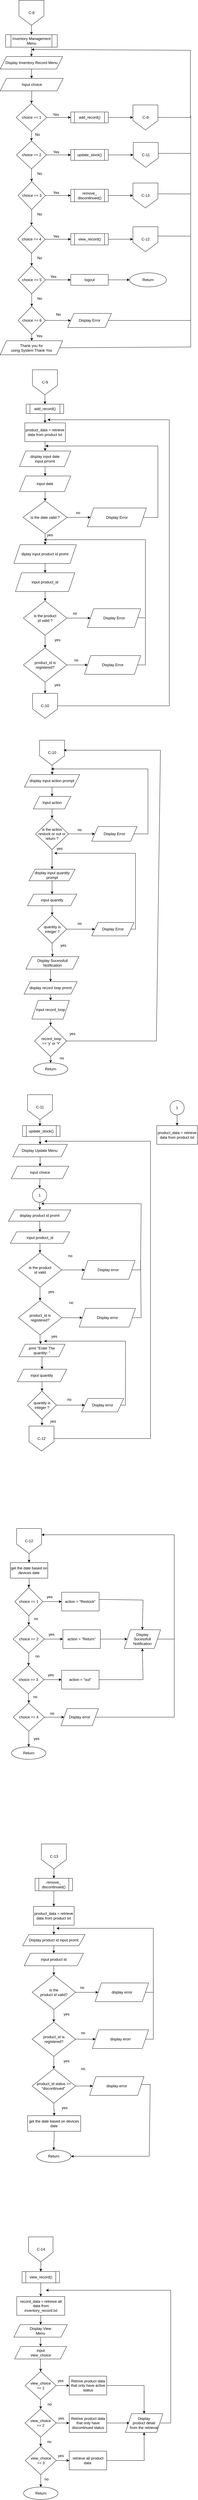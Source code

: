 <mxfile version="26.0.16">
  <diagram name="Page-1" id="ePpPu-dHSNhZjxOqLl06">
    <mxGraphModel dx="871" dy="1071" grid="1" gridSize="10" guides="1" tooltips="1" connect="1" arrows="1" fold="1" page="1" pageScale="1" pageWidth="827" pageHeight="1169" math="0" shadow="0">
      <root>
        <mxCell id="0" />
        <mxCell id="1" parent="0" />
        <mxCell id="IQKo63NXIHQgOwDerFXy-3" value="" style="edgeStyle=orthogonalEdgeStyle;rounded=0;orthogonalLoop=1;jettySize=auto;html=1;" parent="1" source="lomSyerv8LN0R2Z5AA1Y-29" target="IQKo63NXIHQgOwDerFXy-2" edge="1">
          <mxGeometry relative="1" as="geometry">
            <mxPoint x="218.7" y="167" as="sourcePoint" />
          </mxGeometry>
        </mxCell>
        <mxCell id="lomSyerv8LN0R2Z5AA1Y-31" value="" style="edgeStyle=orthogonalEdgeStyle;rounded=0;orthogonalLoop=1;jettySize=auto;html=1;" parent="1" source="IQKo63NXIHQgOwDerFXy-1" target="lomSyerv8LN0R2Z5AA1Y-29" edge="1">
          <mxGeometry relative="1" as="geometry" />
        </mxCell>
        <mxCell id="IQKo63NXIHQgOwDerFXy-1" value="C-8" style="shape=offPageConnector;whiteSpace=wrap;html=1;" parent="1" vertex="1">
          <mxGeometry x="178.7" y="17" width="80" height="80" as="geometry" />
        </mxCell>
        <mxCell id="IQKo63NXIHQgOwDerFXy-5" value="" style="edgeStyle=orthogonalEdgeStyle;rounded=0;orthogonalLoop=1;jettySize=auto;html=1;" parent="1" source="IQKo63NXIHQgOwDerFXy-2" target="IQKo63NXIHQgOwDerFXy-4" edge="1">
          <mxGeometry relative="1" as="geometry" />
        </mxCell>
        <mxCell id="IQKo63NXIHQgOwDerFXy-2" value="Display Inventory Record Menu" style="shape=parallelogram;perimeter=parallelogramPerimeter;whiteSpace=wrap;html=1;fixedSize=1;" parent="1" vertex="1">
          <mxGeometry x="118.7" y="197" width="200" height="40" as="geometry" />
        </mxCell>
        <mxCell id="IQKo63NXIHQgOwDerFXy-8" value="" style="edgeStyle=orthogonalEdgeStyle;rounded=0;orthogonalLoop=1;jettySize=auto;html=1;" parent="1" source="IQKo63NXIHQgOwDerFXy-4" target="IQKo63NXIHQgOwDerFXy-7" edge="1">
          <mxGeometry relative="1" as="geometry" />
        </mxCell>
        <mxCell id="IQKo63NXIHQgOwDerFXy-4" value="Input choice" style="shape=parallelogram;perimeter=parallelogramPerimeter;whiteSpace=wrap;html=1;fixedSize=1;" parent="1" vertex="1">
          <mxGeometry x="118.7" y="267" width="201.75" height="40" as="geometry" />
        </mxCell>
        <mxCell id="IQKo63NXIHQgOwDerFXy-10" value="" style="edgeStyle=orthogonalEdgeStyle;rounded=0;orthogonalLoop=1;jettySize=auto;html=1;" parent="1" source="IQKo63NXIHQgOwDerFXy-7" target="IQKo63NXIHQgOwDerFXy-9" edge="1">
          <mxGeometry relative="1" as="geometry" />
        </mxCell>
        <mxCell id="IQKo63NXIHQgOwDerFXy-26" value="" style="edgeStyle=orthogonalEdgeStyle;rounded=0;orthogonalLoop=1;jettySize=auto;html=1;entryX=0;entryY=0.5;entryDx=0;entryDy=0;" parent="1" source="IQKo63NXIHQgOwDerFXy-7" target="IQKo63NXIHQgOwDerFXy-27" edge="1">
          <mxGeometry relative="1" as="geometry">
            <mxPoint x="346.395" y="392.0" as="targetPoint" />
          </mxGeometry>
        </mxCell>
        <mxCell id="IQKo63NXIHQgOwDerFXy-7" value="choice == 1" style="rhombus;whiteSpace=wrap;html=1;" parent="1" vertex="1">
          <mxGeometry x="169.86" y="347" width="97.69" height="90" as="geometry" />
        </mxCell>
        <mxCell id="IQKo63NXIHQgOwDerFXy-12" value="" style="edgeStyle=orthogonalEdgeStyle;rounded=0;orthogonalLoop=1;jettySize=auto;html=1;" parent="1" source="IQKo63NXIHQgOwDerFXy-9" target="IQKo63NXIHQgOwDerFXy-11" edge="1">
          <mxGeometry relative="1" as="geometry" />
        </mxCell>
        <mxCell id="IQKo63NXIHQgOwDerFXy-29" value="" style="edgeStyle=orthogonalEdgeStyle;rounded=0;orthogonalLoop=1;jettySize=auto;html=1;" parent="1" source="IQKo63NXIHQgOwDerFXy-9" target="IQKo63NXIHQgOwDerFXy-28" edge="1">
          <mxGeometry relative="1" as="geometry" />
        </mxCell>
        <mxCell id="IQKo63NXIHQgOwDerFXy-9" value="choice == 2" style="rhombus;whiteSpace=wrap;html=1;" parent="1" vertex="1">
          <mxGeometry x="170.7" y="467" width="96" height="90" as="geometry" />
        </mxCell>
        <mxCell id="IQKo63NXIHQgOwDerFXy-14" value="" style="edgeStyle=orthogonalEdgeStyle;rounded=0;orthogonalLoop=1;jettySize=auto;html=1;" parent="1" source="IQKo63NXIHQgOwDerFXy-11" target="IQKo63NXIHQgOwDerFXy-13" edge="1">
          <mxGeometry relative="1" as="geometry" />
        </mxCell>
        <mxCell id="IQKo63NXIHQgOwDerFXy-31" value="" style="edgeStyle=orthogonalEdgeStyle;rounded=0;orthogonalLoop=1;jettySize=auto;html=1;" parent="1" source="IQKo63NXIHQgOwDerFXy-11" target="IQKo63NXIHQgOwDerFXy-30" edge="1">
          <mxGeometry relative="1" as="geometry" />
        </mxCell>
        <mxCell id="IQKo63NXIHQgOwDerFXy-11" value="choice == 3" style="rhombus;whiteSpace=wrap;html=1;" parent="1" vertex="1">
          <mxGeometry x="175.73" y="597" width="87.69" height="90" as="geometry" />
        </mxCell>
        <mxCell id="IQKo63NXIHQgOwDerFXy-16" value="" style="edgeStyle=orthogonalEdgeStyle;rounded=0;orthogonalLoop=1;jettySize=auto;html=1;" parent="1" source="IQKo63NXIHQgOwDerFXy-13" target="IQKo63NXIHQgOwDerFXy-15" edge="1">
          <mxGeometry relative="1" as="geometry" />
        </mxCell>
        <mxCell id="IQKo63NXIHQgOwDerFXy-33" value="" style="edgeStyle=orthogonalEdgeStyle;rounded=0;orthogonalLoop=1;jettySize=auto;html=1;" parent="1" source="IQKo63NXIHQgOwDerFXy-13" target="IQKo63NXIHQgOwDerFXy-32" edge="1">
          <mxGeometry relative="1" as="geometry" />
        </mxCell>
        <mxCell id="IQKo63NXIHQgOwDerFXy-13" value="choice == 4" style="rhombus;whiteSpace=wrap;html=1;" parent="1" vertex="1">
          <mxGeometry x="174.86" y="737" width="87.69" height="90" as="geometry" />
        </mxCell>
        <mxCell id="IQKo63NXIHQgOwDerFXy-18" value="" style="edgeStyle=orthogonalEdgeStyle;rounded=0;orthogonalLoop=1;jettySize=auto;html=1;" parent="1" source="IQKo63NXIHQgOwDerFXy-15" target="IQKo63NXIHQgOwDerFXy-17" edge="1">
          <mxGeometry relative="1" as="geometry" />
        </mxCell>
        <mxCell id="lomSyerv8LN0R2Z5AA1Y-24" value="" style="edgeStyle=orthogonalEdgeStyle;rounded=0;orthogonalLoop=1;jettySize=auto;html=1;" parent="1" source="IQKo63NXIHQgOwDerFXy-15" target="lomSyerv8LN0R2Z5AA1Y-23" edge="1">
          <mxGeometry relative="1" as="geometry" />
        </mxCell>
        <mxCell id="IQKo63NXIHQgOwDerFXy-15" value="choice == 5" style="rhombus;whiteSpace=wrap;html=1;" parent="1" vertex="1">
          <mxGeometry x="175.73" y="867" width="87.69" height="90" as="geometry" />
        </mxCell>
        <mxCell id="IQKo63NXIHQgOwDerFXy-36" value="" style="edgeStyle=orthogonalEdgeStyle;rounded=0;orthogonalLoop=1;jettySize=auto;html=1;" parent="1" source="IQKo63NXIHQgOwDerFXy-17" target="IQKo63NXIHQgOwDerFXy-35" edge="1">
          <mxGeometry relative="1" as="geometry" />
        </mxCell>
        <mxCell id="Z7cSm4-CHYU7oi6Hj0iT-25" value="" style="edgeStyle=orthogonalEdgeStyle;rounded=0;orthogonalLoop=1;jettySize=auto;html=1;" parent="1" source="IQKo63NXIHQgOwDerFXy-17" target="Z7cSm4-CHYU7oi6Hj0iT-22" edge="1">
          <mxGeometry relative="1" as="geometry" />
        </mxCell>
        <mxCell id="IQKo63NXIHQgOwDerFXy-17" value="choice == 6" style="rhombus;whiteSpace=wrap;html=1;" parent="1" vertex="1">
          <mxGeometry x="175.73" y="997" width="87.69" height="90" as="geometry" />
        </mxCell>
        <mxCell id="IQKo63NXIHQgOwDerFXy-24" value="Return" style="ellipse;whiteSpace=wrap;html=1;" parent="1" vertex="1">
          <mxGeometry x="532.87" y="889.5" width="117.99" height="45" as="geometry" />
        </mxCell>
        <mxCell id="Z7cSm4-CHYU7oi6Hj0iT-3" value="" style="edgeStyle=orthogonalEdgeStyle;rounded=0;orthogonalLoop=1;jettySize=auto;html=1;" parent="1" source="IQKo63NXIHQgOwDerFXy-27" target="Z7cSm4-CHYU7oi6Hj0iT-1" edge="1">
          <mxGeometry relative="1" as="geometry" />
        </mxCell>
        <mxCell id="IQKo63NXIHQgOwDerFXy-27" value="add_record()" style="shape=process;whiteSpace=wrap;html=1;backgroundOutline=1;" parent="1" vertex="1">
          <mxGeometry x="344.7" y="374.5" width="120" height="35" as="geometry" />
        </mxCell>
        <mxCell id="Z7cSm4-CHYU7oi6Hj0iT-7" value="" style="edgeStyle=orthogonalEdgeStyle;rounded=0;orthogonalLoop=1;jettySize=auto;html=1;" parent="1" source="IQKo63NXIHQgOwDerFXy-28" target="Z7cSm4-CHYU7oi6Hj0iT-2" edge="1">
          <mxGeometry relative="1" as="geometry" />
        </mxCell>
        <mxCell id="IQKo63NXIHQgOwDerFXy-28" value="update_stock()" style="shape=process;whiteSpace=wrap;html=1;backgroundOutline=1;" parent="1" vertex="1">
          <mxGeometry x="344.7" y="494.5" width="120" height="35" as="geometry" />
        </mxCell>
        <mxCell id="Z7cSm4-CHYU7oi6Hj0iT-5" value="" style="edgeStyle=orthogonalEdgeStyle;rounded=0;orthogonalLoop=1;jettySize=auto;html=1;" parent="1" source="IQKo63NXIHQgOwDerFXy-30" target="Z7cSm4-CHYU7oi6Hj0iT-4" edge="1">
          <mxGeometry relative="1" as="geometry" />
        </mxCell>
        <mxCell id="IQKo63NXIHQgOwDerFXy-30" value="remove_&lt;br&gt;discontinued()" style="shape=process;whiteSpace=wrap;html=1;backgroundOutline=1;" parent="1" vertex="1">
          <mxGeometry x="344.7" y="622" width="120" height="40" as="geometry" />
        </mxCell>
        <mxCell id="Z7cSm4-CHYU7oi6Hj0iT-9" value="" style="edgeStyle=orthogonalEdgeStyle;rounded=0;orthogonalLoop=1;jettySize=auto;html=1;" parent="1" source="IQKo63NXIHQgOwDerFXy-32" target="Z7cSm4-CHYU7oi6Hj0iT-8" edge="1">
          <mxGeometry relative="1" as="geometry" />
        </mxCell>
        <mxCell id="IQKo63NXIHQgOwDerFXy-32" value="view_record()" style="shape=process;whiteSpace=wrap;html=1;backgroundOutline=1;" parent="1" vertex="1">
          <mxGeometry x="344.7" y="763.87" width="120" height="36.25" as="geometry" />
        </mxCell>
        <mxCell id="IQKo63NXIHQgOwDerFXy-35" value="Display Error" style="shape=parallelogram;perimeter=parallelogramPerimeter;whiteSpace=wrap;html=1;fixedSize=1;" parent="1" vertex="1">
          <mxGeometry x="334.7" y="1019.5" width="140" height="45" as="geometry" />
        </mxCell>
        <mxCell id="IQKo63NXIHQgOwDerFXy-43" value="" style="endArrow=none;html=1;rounded=0;exitX=1;exitY=0.5;exitDx=0;exitDy=0;" parent="1" source="IQKo63NXIHQgOwDerFXy-35" edge="1">
          <mxGeometry width="50" height="50" relative="1" as="geometry">
            <mxPoint x="444.7" y="997" as="sourcePoint" />
            <mxPoint x="728.7" y="1042" as="targetPoint" />
          </mxGeometry>
        </mxCell>
        <mxCell id="Z7cSm4-CHYU7oi6Hj0iT-1" value="C-9" style="shape=offPageConnector;whiteSpace=wrap;html=1;" parent="1" vertex="1">
          <mxGeometry x="543.7" y="352" width="80" height="80" as="geometry" />
        </mxCell>
        <mxCell id="Z7cSm4-CHYU7oi6Hj0iT-2" value="C-11" style="shape=offPageConnector;whiteSpace=wrap;html=1;" parent="1" vertex="1">
          <mxGeometry x="544.7" y="472" width="80" height="80" as="geometry" />
        </mxCell>
        <mxCell id="Z7cSm4-CHYU7oi6Hj0iT-4" value="C-13" style="shape=offPageConnector;whiteSpace=wrap;html=1;" parent="1" vertex="1">
          <mxGeometry x="543.7" y="602" width="80" height="80" as="geometry" />
        </mxCell>
        <mxCell id="Z7cSm4-CHYU7oi6Hj0iT-8" value="C-12" style="shape=offPageConnector;whiteSpace=wrap;html=1;" parent="1" vertex="1">
          <mxGeometry x="543.7" y="741.99" width="80" height="80" as="geometry" />
        </mxCell>
        <mxCell id="Z7cSm4-CHYU7oi6Hj0iT-11" value="" style="endArrow=classic;html=1;rounded=0;exitX=1;exitY=0.5;exitDx=0;exitDy=0;" parent="1" source="Z7cSm4-CHYU7oi6Hj0iT-1" edge="1">
          <mxGeometry width="50" height="50" relative="1" as="geometry">
            <mxPoint x="543.7" y="457" as="sourcePoint" />
            <mxPoint x="218.7" y="174.5" as="targetPoint" />
            <Array as="points">
              <mxPoint x="727.7" y="392" />
              <mxPoint x="727.7" y="177" />
            </Array>
          </mxGeometry>
        </mxCell>
        <mxCell id="Z7cSm4-CHYU7oi6Hj0iT-12" value="" style="endArrow=none;html=1;rounded=0;exitX=0.996;exitY=0.439;exitDx=0;exitDy=0;exitPerimeter=0;" parent="1" source="Z7cSm4-CHYU7oi6Hj0iT-2" edge="1">
          <mxGeometry width="50" height="50" relative="1" as="geometry">
            <mxPoint x="623.7" y="547" as="sourcePoint" />
            <mxPoint x="728.7" y="507" as="targetPoint" />
          </mxGeometry>
        </mxCell>
        <mxCell id="Z7cSm4-CHYU7oi6Hj0iT-13" value="" style="endArrow=none;html=1;rounded=0;exitX=1.012;exitY=0.433;exitDx=0;exitDy=0;exitPerimeter=0;" parent="1" source="Z7cSm4-CHYU7oi6Hj0iT-4" edge="1">
          <mxGeometry width="50" height="50" relative="1" as="geometry">
            <mxPoint x="673.7" y="737" as="sourcePoint" />
            <mxPoint x="727.7" y="637" as="targetPoint" />
          </mxGeometry>
        </mxCell>
        <mxCell id="Z7cSm4-CHYU7oi6Hj0iT-14" value="" style="endArrow=none;html=1;rounded=0;exitX=1;exitY=0.374;exitDx=0;exitDy=0;exitPerimeter=0;" parent="1" source="Z7cSm4-CHYU7oi6Hj0iT-8" edge="1">
          <mxGeometry width="50" height="50" relative="1" as="geometry">
            <mxPoint x="673.7" y="837" as="sourcePoint" />
            <mxPoint x="727.7" y="772" as="targetPoint" />
          </mxGeometry>
        </mxCell>
        <mxCell id="Z7cSm4-CHYU7oi6Hj0iT-15" value="Yes" style="text;html=1;align=center;verticalAlign=middle;whiteSpace=wrap;rounded=0;" parent="1" vertex="1">
          <mxGeometry x="266.7" y="368" width="60" height="30" as="geometry" />
        </mxCell>
        <mxCell id="Z7cSm4-CHYU7oi6Hj0iT-16" value="Yes" style="text;html=1;align=center;verticalAlign=middle;whiteSpace=wrap;rounded=0;" parent="1" vertex="1">
          <mxGeometry x="267.55" y="488" width="60" height="30" as="geometry" />
        </mxCell>
        <mxCell id="Z7cSm4-CHYU7oi6Hj0iT-17" value="Yes" style="text;html=1;align=center;verticalAlign=middle;whiteSpace=wrap;rounded=0;" parent="1" vertex="1">
          <mxGeometry x="267.55" y="618" width="60" height="30" as="geometry" />
        </mxCell>
        <mxCell id="Z7cSm4-CHYU7oi6Hj0iT-18" value="Yes" style="text;html=1;align=center;verticalAlign=middle;whiteSpace=wrap;rounded=0;" parent="1" vertex="1">
          <mxGeometry x="267.55" y="758" width="60" height="30" as="geometry" />
        </mxCell>
        <mxCell id="Z7cSm4-CHYU7oi6Hj0iT-19" value="Yes" style="text;html=1;align=center;verticalAlign=middle;whiteSpace=wrap;rounded=0;" parent="1" vertex="1">
          <mxGeometry x="258.7" y="887" width="60" height="30" as="geometry" />
        </mxCell>
        <mxCell id="Z7cSm4-CHYU7oi6Hj0iT-20" value="No" style="text;html=1;align=center;verticalAlign=middle;whiteSpace=wrap;rounded=0;" parent="1" vertex="1">
          <mxGeometry x="274.58" y="1008" width="60" height="30" as="geometry" />
        </mxCell>
        <mxCell id="Z7cSm4-CHYU7oi6Hj0iT-21" value="No" style="text;html=1;align=center;verticalAlign=middle;whiteSpace=wrap;rounded=0;" parent="1" vertex="1">
          <mxGeometry x="214.58" y="957" width="60" height="30" as="geometry" />
        </mxCell>
        <mxCell id="Z7cSm4-CHYU7oi6Hj0iT-22" value="Thank you for &lt;br&gt;using System Thank You" style="shape=parallelogram;perimeter=parallelogramPerimeter;whiteSpace=wrap;html=1;fixedSize=1;" parent="1" vertex="1">
          <mxGeometry x="118.7" y="1107" width="200" height="45" as="geometry" />
        </mxCell>
        <mxCell id="Z7cSm4-CHYU7oi6Hj0iT-27" value="Yes" style="text;html=1;align=center;verticalAlign=middle;whiteSpace=wrap;rounded=0;" parent="1" vertex="1">
          <mxGeometry x="213.7" y="1077" width="60" height="30" as="geometry" />
        </mxCell>
        <mxCell id="Z7cSm4-CHYU7oi6Hj0iT-28" value="No" style="text;html=1;align=center;verticalAlign=middle;whiteSpace=wrap;rounded=0;" parent="1" vertex="1">
          <mxGeometry x="214.58" y="827" width="60" height="30" as="geometry" />
        </mxCell>
        <mxCell id="Z7cSm4-CHYU7oi6Hj0iT-29" value="No" style="text;html=1;align=center;verticalAlign=middle;whiteSpace=wrap;rounded=0;" parent="1" vertex="1">
          <mxGeometry x="214.58" y="687" width="60" height="30" as="geometry" />
        </mxCell>
        <mxCell id="Z7cSm4-CHYU7oi6Hj0iT-30" value="No" style="text;html=1;align=center;verticalAlign=middle;whiteSpace=wrap;rounded=0;" parent="1" vertex="1">
          <mxGeometry x="214.58" y="557" width="60" height="30" as="geometry" />
        </mxCell>
        <mxCell id="Z7cSm4-CHYU7oi6Hj0iT-31" value="No" style="text;html=1;align=center;verticalAlign=middle;whiteSpace=wrap;rounded=0;" parent="1" vertex="1">
          <mxGeometry x="207.55" y="432" width="60" height="30" as="geometry" />
        </mxCell>
        <mxCell id="lomSyerv8LN0R2Z5AA1Y-2" value="" style="edgeStyle=orthogonalEdgeStyle;rounded=0;orthogonalLoop=1;jettySize=auto;html=1;" parent="1" source="nBvJbw0jXfMjI-mwf7v2-1" target="lomSyerv8LN0R2Z5AA1Y-1" edge="1">
          <mxGeometry relative="1" as="geometry" />
        </mxCell>
        <mxCell id="nBvJbw0jXfMjI-mwf7v2-1" value="C-9" style="shape=offPageConnector;whiteSpace=wrap;html=1;" parent="1" vertex="1">
          <mxGeometry x="221.88" y="1200" width="80" height="80" as="geometry" />
        </mxCell>
        <mxCell id="nBvJbw0jXfMjI-mwf7v2-5" value="" style="edgeStyle=orthogonalEdgeStyle;rounded=0;orthogonalLoop=1;jettySize=auto;html=1;" parent="1" source="nBvJbw0jXfMjI-mwf7v2-2" target="nBvJbw0jXfMjI-mwf7v2-4" edge="1">
          <mxGeometry relative="1" as="geometry" />
        </mxCell>
        <mxCell id="nBvJbw0jXfMjI-mwf7v2-2" value="product_data = retrieve data from product txt" style="rounded=0;whiteSpace=wrap;html=1;" parent="1" vertex="1">
          <mxGeometry x="197.41" y="1370" width="130" height="60" as="geometry" />
        </mxCell>
        <mxCell id="nBvJbw0jXfMjI-mwf7v2-7" value="" style="edgeStyle=orthogonalEdgeStyle;rounded=0;orthogonalLoop=1;jettySize=auto;html=1;" parent="1" source="nBvJbw0jXfMjI-mwf7v2-4" target="nBvJbw0jXfMjI-mwf7v2-6" edge="1">
          <mxGeometry relative="1" as="geometry" />
        </mxCell>
        <mxCell id="nBvJbw0jXfMjI-mwf7v2-4" value="display input date &lt;br&gt;input prromt" style="shape=parallelogram;perimeter=parallelogramPerimeter;whiteSpace=wrap;html=1;fixedSize=1;" parent="1" vertex="1">
          <mxGeometry x="180.35" y="1460" width="164.12" height="50" as="geometry" />
        </mxCell>
        <mxCell id="nBvJbw0jXfMjI-mwf7v2-9" value="" style="edgeStyle=orthogonalEdgeStyle;rounded=0;orthogonalLoop=1;jettySize=auto;html=1;" parent="1" source="nBvJbw0jXfMjI-mwf7v2-6" target="nBvJbw0jXfMjI-mwf7v2-8" edge="1">
          <mxGeometry relative="1" as="geometry" />
        </mxCell>
        <mxCell id="nBvJbw0jXfMjI-mwf7v2-6" value="input date" style="shape=parallelogram;perimeter=parallelogramPerimeter;whiteSpace=wrap;html=1;fixedSize=1;" parent="1" vertex="1">
          <mxGeometry x="180.35" y="1540" width="164.12" height="50" as="geometry" />
        </mxCell>
        <mxCell id="nBvJbw0jXfMjI-mwf7v2-11" value="" style="edgeStyle=orthogonalEdgeStyle;rounded=0;orthogonalLoop=1;jettySize=auto;html=1;" parent="1" source="nBvJbw0jXfMjI-mwf7v2-8" target="nBvJbw0jXfMjI-mwf7v2-10" edge="1">
          <mxGeometry relative="1" as="geometry" />
        </mxCell>
        <mxCell id="nBvJbw0jXfMjI-mwf7v2-15" value="" style="edgeStyle=orthogonalEdgeStyle;rounded=0;orthogonalLoop=1;jettySize=auto;html=1;" parent="1" source="nBvJbw0jXfMjI-mwf7v2-8" target="nBvJbw0jXfMjI-mwf7v2-14" edge="1">
          <mxGeometry relative="1" as="geometry" />
        </mxCell>
        <mxCell id="nBvJbw0jXfMjI-mwf7v2-8" value="is the date valid ?" style="rhombus;whiteSpace=wrap;html=1;" parent="1" vertex="1">
          <mxGeometry x="191.91" y="1620" width="141" height="105" as="geometry" />
        </mxCell>
        <mxCell id="nBvJbw0jXfMjI-mwf7v2-10" value="Display Error" style="shape=parallelogram;perimeter=parallelogramPerimeter;whiteSpace=wrap;html=1;fixedSize=1;" parent="1" vertex="1">
          <mxGeometry x="397.56" y="1642.5" width="189" height="60" as="geometry" />
        </mxCell>
        <mxCell id="nBvJbw0jXfMjI-mwf7v2-18" value="" style="edgeStyle=orthogonalEdgeStyle;rounded=0;orthogonalLoop=1;jettySize=auto;html=1;" parent="1" source="nBvJbw0jXfMjI-mwf7v2-14" target="nBvJbw0jXfMjI-mwf7v2-17" edge="1">
          <mxGeometry relative="1" as="geometry" />
        </mxCell>
        <mxCell id="nBvJbw0jXfMjI-mwf7v2-14" value="diplay input product id promt" style="shape=parallelogram;perimeter=parallelogramPerimeter;whiteSpace=wrap;html=1;fixedSize=1;" parent="1" vertex="1">
          <mxGeometry x="162.41" y="1760" width="200" height="60" as="geometry" />
        </mxCell>
        <mxCell id="nBvJbw0jXfMjI-mwf7v2-20" value="" style="edgeStyle=orthogonalEdgeStyle;rounded=0;orthogonalLoop=1;jettySize=auto;html=1;" parent="1" source="nBvJbw0jXfMjI-mwf7v2-17" target="nBvJbw0jXfMjI-mwf7v2-19" edge="1">
          <mxGeometry relative="1" as="geometry" />
        </mxCell>
        <mxCell id="nBvJbw0jXfMjI-mwf7v2-17" value="input product_id" style="shape=parallelogram;perimeter=parallelogramPerimeter;whiteSpace=wrap;html=1;fixedSize=1;" parent="1" vertex="1">
          <mxGeometry x="167.41" y="1850" width="190" height="60" as="geometry" />
        </mxCell>
        <mxCell id="nBvJbw0jXfMjI-mwf7v2-22" value="" style="edgeStyle=orthogonalEdgeStyle;rounded=0;orthogonalLoop=1;jettySize=auto;html=1;" parent="1" source="nBvJbw0jXfMjI-mwf7v2-19" target="nBvJbw0jXfMjI-mwf7v2-21" edge="1">
          <mxGeometry relative="1" as="geometry" />
        </mxCell>
        <mxCell id="nBvJbw0jXfMjI-mwf7v2-24" value="" style="edgeStyle=orthogonalEdgeStyle;rounded=0;orthogonalLoop=1;jettySize=auto;html=1;" parent="1" source="nBvJbw0jXfMjI-mwf7v2-19" target="nBvJbw0jXfMjI-mwf7v2-23" edge="1">
          <mxGeometry relative="1" as="geometry" />
        </mxCell>
        <mxCell id="nBvJbw0jXfMjI-mwf7v2-19" value="is the product &lt;br&gt;|d valid ?" style="rhombus;whiteSpace=wrap;html=1;" parent="1" vertex="1">
          <mxGeometry x="192.91" y="1940" width="139" height="110" as="geometry" />
        </mxCell>
        <mxCell id="nBvJbw0jXfMjI-mwf7v2-26" value="" style="edgeStyle=orthogonalEdgeStyle;rounded=0;orthogonalLoop=1;jettySize=auto;html=1;" parent="1" source="nBvJbw0jXfMjI-mwf7v2-21" target="nBvJbw0jXfMjI-mwf7v2-25" edge="1">
          <mxGeometry relative="1" as="geometry" />
        </mxCell>
        <mxCell id="nBvJbw0jXfMjI-mwf7v2-29" value="" style="edgeStyle=orthogonalEdgeStyle;rounded=0;orthogonalLoop=1;jettySize=auto;html=1;entryX=0.5;entryY=0;entryDx=0;entryDy=0;" parent="1" source="nBvJbw0jXfMjI-mwf7v2-21" target="nBvJbw0jXfMjI-mwf7v2-51" edge="1">
          <mxGeometry relative="1" as="geometry">
            <mxPoint x="262.415" y="2240.0" as="targetPoint" />
          </mxGeometry>
        </mxCell>
        <mxCell id="nBvJbw0jXfMjI-mwf7v2-21" value="product_id is &lt;br&gt;registered?" style="rhombus;whiteSpace=wrap;html=1;" parent="1" vertex="1">
          <mxGeometry x="192.91" y="2090" width="139" height="110" as="geometry" />
        </mxCell>
        <mxCell id="nBvJbw0jXfMjI-mwf7v2-23" value="Display Error" style="shape=parallelogram;perimeter=parallelogramPerimeter;whiteSpace=wrap;html=1;fixedSize=1;" parent="1" vertex="1">
          <mxGeometry x="397.56" y="1965" width="171" height="60" as="geometry" />
        </mxCell>
        <mxCell id="nBvJbw0jXfMjI-mwf7v2-25" value="Display Error" style="shape=parallelogram;perimeter=parallelogramPerimeter;whiteSpace=wrap;html=1;fixedSize=1;" parent="1" vertex="1">
          <mxGeometry x="388.56" y="2115" width="180" height="60" as="geometry" />
        </mxCell>
        <mxCell id="nBvJbw0jXfMjI-mwf7v2-41" value="" style="edgeStyle=orthogonalEdgeStyle;rounded=0;orthogonalLoop=1;jettySize=auto;html=1;" parent="1" target="nBvJbw0jXfMjI-mwf7v2-49" edge="1">
          <mxGeometry relative="1" as="geometry">
            <mxPoint x="284.665" y="2466" as="sourcePoint" />
          </mxGeometry>
        </mxCell>
        <mxCell id="nBvJbw0jXfMjI-mwf7v2-43" value="" style="edgeStyle=orthogonalEdgeStyle;rounded=0;orthogonalLoop=1;jettySize=auto;html=1;" parent="1" source="nBvJbw0jXfMjI-mwf7v2-44" target="nBvJbw0jXfMjI-mwf7v2-46" edge="1">
          <mxGeometry relative="1" as="geometry" />
        </mxCell>
        <mxCell id="nBvJbw0jXfMjI-mwf7v2-44" value="display input quantity prompt" style="shape=parallelogram;perimeter=parallelogramPerimeter;whiteSpace=wrap;html=1;fixedSize=1;" parent="1" vertex="1">
          <mxGeometry x="210.62" y="2799" width="148.08" height="37" as="geometry" />
        </mxCell>
        <mxCell id="nBvJbw0jXfMjI-mwf7v2-45" value="" style="edgeStyle=orthogonalEdgeStyle;rounded=0;orthogonalLoop=1;jettySize=auto;html=1;" parent="1" source="nBvJbw0jXfMjI-mwf7v2-46" target="nBvJbw0jXfMjI-mwf7v2-47" edge="1">
          <mxGeometry relative="1" as="geometry" />
        </mxCell>
        <mxCell id="nBvJbw0jXfMjI-mwf7v2-46" value="input quantity" style="shape=parallelogram;perimeter=parallelogramPerimeter;whiteSpace=wrap;html=1;fixedSize=1;" parent="1" vertex="1">
          <mxGeometry x="205.83" y="2879" width="158.08" height="37" as="geometry" />
        </mxCell>
        <mxCell id="nBvJbw0jXfMjI-mwf7v2-65" value="" style="edgeStyle=orthogonalEdgeStyle;rounded=0;orthogonalLoop=1;jettySize=auto;html=1;entryX=0.5;entryY=0;entryDx=0;entryDy=0;" parent="1" source="nBvJbw0jXfMjI-mwf7v2-47" target="1OD_2GAFe2Vb38w-pji7-191" edge="1">
          <mxGeometry relative="1" as="geometry">
            <mxPoint x="284.84" y="3056" as="targetPoint" />
          </mxGeometry>
        </mxCell>
        <mxCell id="nBvJbw0jXfMjI-mwf7v2-73" value="" style="edgeStyle=orthogonalEdgeStyle;rounded=0;orthogonalLoop=1;jettySize=auto;html=1;" parent="1" source="nBvJbw0jXfMjI-mwf7v2-47" target="nBvJbw0jXfMjI-mwf7v2-72" edge="1">
          <mxGeometry relative="1" as="geometry" />
        </mxCell>
        <mxCell id="nBvJbw0jXfMjI-mwf7v2-47" value="quantity is integer ?" style="rhombus;whiteSpace=wrap;html=1;" parent="1" vertex="1">
          <mxGeometry x="238.52" y="2946" width="92.69" height="90" as="geometry" />
        </mxCell>
        <mxCell id="nBvJbw0jXfMjI-mwf7v2-48" value="" style="edgeStyle=orthogonalEdgeStyle;rounded=0;orthogonalLoop=1;jettySize=auto;html=1;" parent="1" source="nBvJbw0jXfMjI-mwf7v2-49" target="nBvJbw0jXfMjI-mwf7v2-50" edge="1">
          <mxGeometry relative="1" as="geometry" />
        </mxCell>
        <mxCell id="nBvJbw0jXfMjI-mwf7v2-49" value="display input action prompt" style="shape=parallelogram;perimeter=parallelogramPerimeter;whiteSpace=wrap;html=1;fixedSize=1;" parent="1" vertex="1">
          <mxGeometry x="196.21" y="2496" width="176.92" height="40" as="geometry" />
        </mxCell>
        <mxCell id="nBvJbw0jXfMjI-mwf7v2-54" value="" style="edgeStyle=orthogonalEdgeStyle;rounded=0;orthogonalLoop=1;jettySize=auto;html=1;" parent="1" source="nBvJbw0jXfMjI-mwf7v2-50" target="nBvJbw0jXfMjI-mwf7v2-53" edge="1">
          <mxGeometry relative="1" as="geometry" />
        </mxCell>
        <mxCell id="nBvJbw0jXfMjI-mwf7v2-50" value="Input action" style="shape=parallelogram;perimeter=parallelogramPerimeter;whiteSpace=wrap;html=1;fixedSize=1;" parent="1" vertex="1">
          <mxGeometry x="224.66" y="2566" width="120" height="40" as="geometry" />
        </mxCell>
        <mxCell id="nBvJbw0jXfMjI-mwf7v2-51" value="C-10" style="shape=offPageConnector;whiteSpace=wrap;html=1;" parent="1" vertex="1">
          <mxGeometry x="222.41" y="2236" width="80" height="80" as="geometry" />
        </mxCell>
        <mxCell id="nBvJbw0jXfMjI-mwf7v2-52" value="C-10" style="shape=offPageConnector;whiteSpace=wrap;html=1;" parent="1" vertex="1">
          <mxGeometry x="244.66" y="2386" width="80" height="80" as="geometry" />
        </mxCell>
        <mxCell id="nBvJbw0jXfMjI-mwf7v2-55" value="" style="edgeStyle=orthogonalEdgeStyle;rounded=0;orthogonalLoop=1;jettySize=auto;html=1;" parent="1" source="nBvJbw0jXfMjI-mwf7v2-53" target="nBvJbw0jXfMjI-mwf7v2-44" edge="1">
          <mxGeometry relative="1" as="geometry" />
        </mxCell>
        <mxCell id="nBvJbw0jXfMjI-mwf7v2-75" value="" style="edgeStyle=orthogonalEdgeStyle;rounded=0;orthogonalLoop=1;jettySize=auto;html=1;" parent="1" source="nBvJbw0jXfMjI-mwf7v2-53" target="nBvJbw0jXfMjI-mwf7v2-74" edge="1">
          <mxGeometry relative="1" as="geometry" />
        </mxCell>
        <mxCell id="nBvJbw0jXfMjI-mwf7v2-53" value="is the action&lt;br&gt;restock or out or&lt;br&gt;return ?" style="rhombus;whiteSpace=wrap;html=1;" parent="1" vertex="1">
          <mxGeometry x="231.96" y="2636" width="105.4" height="100" as="geometry" />
        </mxCell>
        <mxCell id="nBvJbw0jXfMjI-mwf7v2-59" value="" style="edgeStyle=orthogonalEdgeStyle;rounded=0;orthogonalLoop=1;jettySize=auto;html=1;" parent="1" source="nBvJbw0jXfMjI-mwf7v2-56" target="nBvJbw0jXfMjI-mwf7v2-58" edge="1">
          <mxGeometry relative="1" as="geometry" />
        </mxCell>
        <mxCell id="nBvJbw0jXfMjI-mwf7v2-56" value="display record loop promt" style="shape=parallelogram;perimeter=parallelogramPerimeter;whiteSpace=wrap;html=1;fixedSize=1;" parent="1" vertex="1">
          <mxGeometry x="195" y="3159" width="170" height="40" as="geometry" />
        </mxCell>
        <mxCell id="nBvJbw0jXfMjI-mwf7v2-63" value="" style="edgeStyle=orthogonalEdgeStyle;rounded=0;orthogonalLoop=1;jettySize=auto;html=1;" parent="1" source="nBvJbw0jXfMjI-mwf7v2-58" target="nBvJbw0jXfMjI-mwf7v2-62" edge="1">
          <mxGeometry relative="1" as="geometry" />
        </mxCell>
        <mxCell id="nBvJbw0jXfMjI-mwf7v2-58" value="input record_loop" style="shape=parallelogram;perimeter=parallelogramPerimeter;whiteSpace=wrap;html=1;fixedSize=1;" parent="1" vertex="1">
          <mxGeometry x="220.0" y="3219" width="120" height="60" as="geometry" />
        </mxCell>
        <mxCell id="nBvJbw0jXfMjI-mwf7v2-70" value="" style="edgeStyle=orthogonalEdgeStyle;rounded=0;orthogonalLoop=1;jettySize=auto;html=1;entryX=0.5;entryY=0;entryDx=0;entryDy=0;" parent="1" source="nBvJbw0jXfMjI-mwf7v2-62" target="nBvJbw0jXfMjI-mwf7v2-69" edge="1">
          <mxGeometry relative="1" as="geometry">
            <mxPoint x="282.85" y="3419" as="targetPoint" />
          </mxGeometry>
        </mxCell>
        <mxCell id="nBvJbw0jXfMjI-mwf7v2-62" value="&amp;nbsp;record_loop&lt;br&gt;&amp;nbsp;== &#39;y&#39; or &#39;Y&#39;" style="rhombus;whiteSpace=wrap;html=1;" parent="1" vertex="1">
          <mxGeometry x="228.65" y="3299" width="102.7" height="100" as="geometry" />
        </mxCell>
        <mxCell id="nBvJbw0jXfMjI-mwf7v2-69" value="Return" style="ellipse;whiteSpace=wrap;html=1;" parent="1" vertex="1">
          <mxGeometry x="225.0" y="3419" width="110" height="40" as="geometry" />
        </mxCell>
        <mxCell id="nBvJbw0jXfMjI-mwf7v2-71" value="no" style="text;html=1;align=center;verticalAlign=middle;whiteSpace=wrap;rounded=0;" parent="1" vertex="1">
          <mxGeometry x="285.75" y="3389" width="60" height="30" as="geometry" />
        </mxCell>
        <mxCell id="nBvJbw0jXfMjI-mwf7v2-72" value="Display Error" style="shape=parallelogram;perimeter=parallelogramPerimeter;whiteSpace=wrap;html=1;fixedSize=1;" parent="1" vertex="1">
          <mxGeometry x="411.77" y="2969.5" width="135" height="43" as="geometry" />
        </mxCell>
        <mxCell id="nBvJbw0jXfMjI-mwf7v2-74" value="Display Error" style="shape=parallelogram;perimeter=parallelogramPerimeter;whiteSpace=wrap;html=1;fixedSize=1;" parent="1" vertex="1">
          <mxGeometry x="411.77" y="2662.5" width="145" height="47" as="geometry" />
        </mxCell>
        <mxCell id="nBvJbw0jXfMjI-mwf7v2-76" value="no" style="text;html=1;align=center;verticalAlign=middle;whiteSpace=wrap;rounded=0;" parent="1" vertex="1">
          <mxGeometry x="337.56" y="1642.5" width="60" height="30" as="geometry" />
        </mxCell>
        <mxCell id="nBvJbw0jXfMjI-mwf7v2-78" value="no" style="text;html=1;align=center;verticalAlign=middle;whiteSpace=wrap;rounded=0;" parent="1" vertex="1">
          <mxGeometry x="328.16" y="1965" width="60" height="30" as="geometry" />
        </mxCell>
        <mxCell id="nBvJbw0jXfMjI-mwf7v2-79" value="no" style="text;html=1;align=center;verticalAlign=middle;whiteSpace=wrap;rounded=0;" parent="1" vertex="1">
          <mxGeometry x="331.91" y="2115" width="60" height="30" as="geometry" />
        </mxCell>
        <mxCell id="nBvJbw0jXfMjI-mwf7v2-80" value="yes" style="text;html=1;align=center;verticalAlign=middle;whiteSpace=wrap;rounded=0;" parent="1" vertex="1">
          <mxGeometry x="248.16" y="1714" width="60" height="30" as="geometry" />
        </mxCell>
        <mxCell id="nBvJbw0jXfMjI-mwf7v2-81" value="yes" style="text;html=1;align=center;verticalAlign=middle;whiteSpace=wrap;rounded=0;" parent="1" vertex="1">
          <mxGeometry x="271.66" y="2050" width="60" height="30" as="geometry" />
        </mxCell>
        <mxCell id="nBvJbw0jXfMjI-mwf7v2-82" value="yes" style="text;html=1;align=center;verticalAlign=middle;whiteSpace=wrap;rounded=0;" parent="1" vertex="1">
          <mxGeometry x="271.66" y="2194" width="60" height="30" as="geometry" />
        </mxCell>
        <mxCell id="nBvJbw0jXfMjI-mwf7v2-83" value="yes" style="text;html=1;align=center;verticalAlign=middle;whiteSpace=wrap;rounded=0;" parent="1" vertex="1">
          <mxGeometry x="279.07" y="2718" width="60" height="30" as="geometry" />
        </mxCell>
        <mxCell id="nBvJbw0jXfMjI-mwf7v2-84" value="yes" style="text;html=1;align=center;verticalAlign=middle;whiteSpace=wrap;rounded=0;" parent="1" vertex="1">
          <mxGeometry x="290.62" y="3028" width="60" height="30" as="geometry" />
        </mxCell>
        <mxCell id="nBvJbw0jXfMjI-mwf7v2-85" value="yes" style="text;html=1;align=center;verticalAlign=middle;whiteSpace=wrap;rounded=0;" parent="1" vertex="1">
          <mxGeometry x="319.79" y="3311" width="60" height="30" as="geometry" />
        </mxCell>
        <mxCell id="nBvJbw0jXfMjI-mwf7v2-86" value="" style="endArrow=classic;html=1;rounded=0;exitX=1;exitY=0.5;exitDx=0;exitDy=0;" parent="1" source="nBvJbw0jXfMjI-mwf7v2-10" edge="1">
          <mxGeometry width="50" height="50" relative="1" as="geometry">
            <mxPoint x="363.56" y="1524" as="sourcePoint" />
            <mxPoint x="263.56" y="1444" as="targetPoint" />
            <Array as="points">
              <mxPoint x="623.56" y="1673" />
              <mxPoint x="623.56" y="1444" />
            </Array>
          </mxGeometry>
        </mxCell>
        <mxCell id="nBvJbw0jXfMjI-mwf7v2-87" value="" style="endArrow=classic;html=1;rounded=0;exitX=0.971;exitY=0.483;exitDx=0;exitDy=0;exitPerimeter=0;" parent="1" edge="1">
          <mxGeometry width="50" height="50" relative="1" as="geometry">
            <mxPoint x="558.601" y="1993.98" as="sourcePoint" />
            <mxPoint x="258.56" y="1744" as="targetPoint" />
            <Array as="points">
              <mxPoint x="583.56" y="1994" />
              <mxPoint x="583.56" y="1744" />
            </Array>
          </mxGeometry>
        </mxCell>
        <mxCell id="nBvJbw0jXfMjI-mwf7v2-88" value="" style="endArrow=none;html=1;rounded=0;exitX=1;exitY=0.5;exitDx=0;exitDy=0;" parent="1" source="nBvJbw0jXfMjI-mwf7v2-25" edge="1">
          <mxGeometry width="50" height="50" relative="1" as="geometry">
            <mxPoint x="583.56" y="2144" as="sourcePoint" />
            <mxPoint x="583.56" y="1994" as="targetPoint" />
            <Array as="points">
              <mxPoint x="583.56" y="2145" />
            </Array>
          </mxGeometry>
        </mxCell>
        <mxCell id="nBvJbw0jXfMjI-mwf7v2-89" value="" style="endArrow=classic;html=1;rounded=0;exitX=1;exitY=0.5;exitDx=0;exitDy=0;" parent="1" source="nBvJbw0jXfMjI-mwf7v2-51" edge="1">
          <mxGeometry width="50" height="50" relative="1" as="geometry">
            <mxPoint x="514.15" y="2110" as="sourcePoint" />
            <mxPoint x="270" y="1360" as="targetPoint" />
            <Array as="points">
              <mxPoint x="660" y="2276" />
              <mxPoint x="660" y="1360" />
            </Array>
          </mxGeometry>
        </mxCell>
        <mxCell id="nBvJbw0jXfMjI-mwf7v2-90" value="no" style="text;html=1;align=center;verticalAlign=middle;whiteSpace=wrap;rounded=0;" parent="1" vertex="1">
          <mxGeometry x="342.72" y="2658" width="60" height="30" as="geometry" />
        </mxCell>
        <mxCell id="nBvJbw0jXfMjI-mwf7v2-91" value="no" style="text;html=1;align=center;verticalAlign=middle;whiteSpace=wrap;rounded=0;" parent="1" vertex="1">
          <mxGeometry x="342.72" y="2958" width="60" height="30" as="geometry" />
        </mxCell>
        <mxCell id="nBvJbw0jXfMjI-mwf7v2-92" value="" style="endArrow=classic;html=1;rounded=0;exitX=1;exitY=0.5;exitDx=0;exitDy=0;" parent="1" source="nBvJbw0jXfMjI-mwf7v2-72" edge="1">
          <mxGeometry width="50" height="50" relative="1" as="geometry">
            <mxPoint x="451.77" y="2798" as="sourcePoint" />
            <mxPoint x="291.77" y="2748" as="targetPoint" />
            <Array as="points">
              <mxPoint x="551.77" y="2991" />
              <mxPoint x="551.77" y="2748" />
            </Array>
          </mxGeometry>
        </mxCell>
        <mxCell id="nBvJbw0jXfMjI-mwf7v2-93" value="" style="endArrow=classic;html=1;rounded=0;exitX=1;exitY=0.5;exitDx=0;exitDy=0;" parent="1" source="nBvJbw0jXfMjI-mwf7v2-74" edge="1">
          <mxGeometry width="50" height="50" relative="1" as="geometry">
            <mxPoint x="501.77" y="2678" as="sourcePoint" />
            <mxPoint x="281.77" y="2478" as="targetPoint" />
            <Array as="points">
              <mxPoint x="591.77" y="2686" />
              <mxPoint x="591.77" y="2478" />
            </Array>
          </mxGeometry>
        </mxCell>
        <mxCell id="nBvJbw0jXfMjI-mwf7v2-95" value="" style="endArrow=classic;html=1;rounded=0;exitX=1;exitY=0.5;exitDx=0;exitDy=0;entryX=0.964;entryY=0.4;entryDx=0;entryDy=0;entryPerimeter=0;" parent="1" source="nBvJbw0jXfMjI-mwf7v2-62" target="nBvJbw0jXfMjI-mwf7v2-52" edge="1">
          <mxGeometry width="50" height="50" relative="1" as="geometry">
            <mxPoint x="381.77" y="3298" as="sourcePoint" />
            <mxPoint x="601.77" y="3268" as="targetPoint" />
            <Array as="points">
              <mxPoint x="618.74" y="3349" />
              <mxPoint x="631.77" y="2418" />
            </Array>
          </mxGeometry>
        </mxCell>
        <mxCell id="1OD_2GAFe2Vb38w-pji7-3" value="" style="edgeStyle=orthogonalEdgeStyle;rounded=0;orthogonalLoop=1;jettySize=auto;html=1;" parent="1" source="1OD_2GAFe2Vb38w-pji7-1" target="1OD_2GAFe2Vb38w-pji7-2" edge="1">
          <mxGeometry relative="1" as="geometry" />
        </mxCell>
        <mxCell id="1OD_2GAFe2Vb38w-pji7-1" value="C-11" style="shape=offPageConnector;whiteSpace=wrap;html=1;" parent="1" vertex="1">
          <mxGeometry x="206.01" y="3521" width="80" height="80" as="geometry" />
        </mxCell>
        <mxCell id="1OD_2GAFe2Vb38w-pji7-7" value="" style="edgeStyle=orthogonalEdgeStyle;rounded=0;orthogonalLoop=1;jettySize=auto;html=1;" parent="1" source="1OD_2GAFe2Vb38w-pji7-2" target="1OD_2GAFe2Vb38w-pji7-6" edge="1">
          <mxGeometry relative="1" as="geometry" />
        </mxCell>
        <mxCell id="1OD_2GAFe2Vb38w-pji7-2" value="Display Update Menu&amp;nbsp;" style="shape=parallelogram;perimeter=parallelogramPerimeter;whiteSpace=wrap;html=1;fixedSize=1;" parent="1" vertex="1">
          <mxGeometry x="159" y="3680" width="175" height="40" as="geometry" />
        </mxCell>
        <mxCell id="1OD_2GAFe2Vb38w-pji7-6" value="input choice" style="shape=parallelogram;perimeter=parallelogramPerimeter;whiteSpace=wrap;html=1;fixedSize=1;" parent="1" vertex="1">
          <mxGeometry x="153.9" y="3750" width="184.23" height="40" as="geometry" />
        </mxCell>
        <mxCell id="1OD_2GAFe2Vb38w-pji7-108" value="" style="edgeStyle=orthogonalEdgeStyle;rounded=0;orthogonalLoop=1;jettySize=auto;html=1;" parent="1" source="1OD_2GAFe2Vb38w-pji7-109" target="1OD_2GAFe2Vb38w-pji7-111" edge="1">
          <mxGeometry relative="1" as="geometry" />
        </mxCell>
        <mxCell id="1OD_2GAFe2Vb38w-pji7-109" value="display product id promt" style="shape=parallelogram;perimeter=parallelogramPerimeter;whiteSpace=wrap;html=1;fixedSize=1;" parent="1" vertex="1">
          <mxGeometry x="145.01" y="3890" width="200" height="36" as="geometry" />
        </mxCell>
        <mxCell id="1OD_2GAFe2Vb38w-pji7-110" value="" style="edgeStyle=orthogonalEdgeStyle;rounded=0;orthogonalLoop=1;jettySize=auto;html=1;" parent="1" source="1OD_2GAFe2Vb38w-pji7-111" target="1OD_2GAFe2Vb38w-pji7-114" edge="1">
          <mxGeometry relative="1" as="geometry" />
        </mxCell>
        <mxCell id="1OD_2GAFe2Vb38w-pji7-111" value="input product_id" style="shape=parallelogram;perimeter=parallelogramPerimeter;whiteSpace=wrap;html=1;fixedSize=1;" parent="1" vertex="1">
          <mxGeometry x="151.01" y="3960" width="190" height="37" as="geometry" />
        </mxCell>
        <mxCell id="1OD_2GAFe2Vb38w-pji7-112" value="" style="edgeStyle=orthogonalEdgeStyle;rounded=0;orthogonalLoop=1;jettySize=auto;html=1;" parent="1" source="1OD_2GAFe2Vb38w-pji7-114" target="1OD_2GAFe2Vb38w-pji7-117" edge="1">
          <mxGeometry relative="1" as="geometry" />
        </mxCell>
        <mxCell id="1OD_2GAFe2Vb38w-pji7-113" value="" style="edgeStyle=orthogonalEdgeStyle;rounded=0;orthogonalLoop=1;jettySize=auto;html=1;" parent="1" source="1OD_2GAFe2Vb38w-pji7-114" target="1OD_2GAFe2Vb38w-pji7-118" edge="1">
          <mxGeometry relative="1" as="geometry" />
        </mxCell>
        <mxCell id="1OD_2GAFe2Vb38w-pji7-114" value="is the product &lt;br&gt;id valid" style="rhombus;whiteSpace=wrap;html=1;" parent="1" vertex="1">
          <mxGeometry x="176.51" y="4027" width="139" height="110" as="geometry" />
        </mxCell>
        <mxCell id="1OD_2GAFe2Vb38w-pji7-115" value="" style="edgeStyle=orthogonalEdgeStyle;rounded=0;orthogonalLoop=1;jettySize=auto;html=1;" parent="1" source="1OD_2GAFe2Vb38w-pji7-117" target="1OD_2GAFe2Vb38w-pji7-119" edge="1">
          <mxGeometry relative="1" as="geometry" />
        </mxCell>
        <mxCell id="1OD_2GAFe2Vb38w-pji7-141" value="" style="edgeStyle=orthogonalEdgeStyle;rounded=0;orthogonalLoop=1;jettySize=auto;html=1;entryX=0.468;entryY=-0.018;entryDx=0;entryDy=0;entryPerimeter=0;" parent="1" source="1OD_2GAFe2Vb38w-pji7-117" target="1OD_2GAFe2Vb38w-pji7-129" edge="1">
          <mxGeometry relative="1" as="geometry" />
        </mxCell>
        <mxCell id="1OD_2GAFe2Vb38w-pji7-117" value="product_id is &lt;br&gt;registered?" style="rhombus;whiteSpace=wrap;html=1;" parent="1" vertex="1">
          <mxGeometry x="176.82" y="4180" width="139" height="110" as="geometry" />
        </mxCell>
        <mxCell id="1OD_2GAFe2Vb38w-pji7-118" value="Display error" style="shape=parallelogram;perimeter=parallelogramPerimeter;whiteSpace=wrap;html=1;fixedSize=1;" parent="1" vertex="1">
          <mxGeometry x="379.35" y="4052" width="171" height="60" as="geometry" />
        </mxCell>
        <mxCell id="1OD_2GAFe2Vb38w-pji7-119" value="Display error" style="shape=parallelogram;perimeter=parallelogramPerimeter;whiteSpace=wrap;html=1;fixedSize=1;" parent="1" vertex="1">
          <mxGeometry x="371.66" y="4205" width="180" height="60" as="geometry" />
        </mxCell>
        <mxCell id="1OD_2GAFe2Vb38w-pji7-120" value="no" style="text;html=1;align=center;verticalAlign=middle;whiteSpace=wrap;rounded=0;" parent="1" vertex="1">
          <mxGeometry x="312.63" y="4022" width="60" height="30" as="geometry" />
        </mxCell>
        <mxCell id="1OD_2GAFe2Vb38w-pji7-121" value="no" style="text;html=1;align=center;verticalAlign=middle;whiteSpace=wrap;rounded=0;" parent="1" vertex="1">
          <mxGeometry x="316.38" y="4172" width="60" height="30" as="geometry" />
        </mxCell>
        <mxCell id="1OD_2GAFe2Vb38w-pji7-122" value="yes" style="text;html=1;align=center;verticalAlign=middle;whiteSpace=wrap;rounded=0;" parent="1" vertex="1">
          <mxGeometry x="252.31" y="4137" width="60" height="30" as="geometry" />
        </mxCell>
        <mxCell id="1OD_2GAFe2Vb38w-pji7-124" value="" style="endArrow=classic;html=1;rounded=0;exitX=1;exitY=0.5;exitDx=0;exitDy=0;" parent="1" source="1OD_2GAFe2Vb38w-pji7-118" edge="1">
          <mxGeometry width="50" height="50" relative="1" as="geometry">
            <mxPoint x="543.071" y="4050.98" as="sourcePoint" />
            <mxPoint x="250" y="3870" as="targetPoint" />
            <Array as="points">
              <mxPoint x="568" y="4082" />
              <mxPoint x="570" y="3870" />
            </Array>
          </mxGeometry>
        </mxCell>
        <mxCell id="1OD_2GAFe2Vb38w-pji7-125" value="" style="endArrow=none;html=1;rounded=0;exitX=1;exitY=0.5;exitDx=0;exitDy=0;" parent="1" source="1OD_2GAFe2Vb38w-pji7-119" edge="1">
          <mxGeometry width="50" height="50" relative="1" as="geometry">
            <mxPoint x="568.03" y="4201" as="sourcePoint" />
            <mxPoint x="568.03" y="4051" as="targetPoint" />
            <Array as="points">
              <mxPoint x="570" y="4235" />
            </Array>
          </mxGeometry>
        </mxCell>
        <mxCell id="1OD_2GAFe2Vb38w-pji7-128" value="" style="edgeStyle=orthogonalEdgeStyle;rounded=0;orthogonalLoop=1;jettySize=auto;html=1;" parent="1" source="1OD_2GAFe2Vb38w-pji7-129" target="1OD_2GAFe2Vb38w-pji7-131" edge="1">
          <mxGeometry relative="1" as="geometry" />
        </mxCell>
        <mxCell id="1OD_2GAFe2Vb38w-pji7-129" value="print &quot;Enter The &lt;br&gt;quantity: &quot;" style="shape=parallelogram;perimeter=parallelogramPerimeter;whiteSpace=wrap;html=1;fixedSize=1;" parent="1" vertex="1">
          <mxGeometry x="178.4" y="4320" width="148.08" height="40" as="geometry" />
        </mxCell>
        <mxCell id="1OD_2GAFe2Vb38w-pji7-130" value="" style="edgeStyle=orthogonalEdgeStyle;rounded=0;orthogonalLoop=1;jettySize=auto;html=1;" parent="1" source="1OD_2GAFe2Vb38w-pji7-131" target="1OD_2GAFe2Vb38w-pji7-134" edge="1">
          <mxGeometry relative="1" as="geometry" />
        </mxCell>
        <mxCell id="1OD_2GAFe2Vb38w-pji7-131" value="input quantity" style="shape=parallelogram;perimeter=parallelogramPerimeter;whiteSpace=wrap;html=1;fixedSize=1;" parent="1" vertex="1">
          <mxGeometry x="173.41" y="4400" width="158.08" height="40" as="geometry" />
        </mxCell>
        <mxCell id="1OD_2GAFe2Vb38w-pji7-132" value="" style="edgeStyle=orthogonalEdgeStyle;rounded=0;orthogonalLoop=1;jettySize=auto;html=1;" parent="1" source="1OD_2GAFe2Vb38w-pji7-134" edge="1">
          <mxGeometry relative="1" as="geometry">
            <mxPoint x="252.32" y="4580" as="targetPoint" />
          </mxGeometry>
        </mxCell>
        <mxCell id="1OD_2GAFe2Vb38w-pji7-133" value="" style="edgeStyle=orthogonalEdgeStyle;rounded=0;orthogonalLoop=1;jettySize=auto;html=1;" parent="1" source="1OD_2GAFe2Vb38w-pji7-134" target="1OD_2GAFe2Vb38w-pji7-136" edge="1">
          <mxGeometry relative="1" as="geometry" />
        </mxCell>
        <mxCell id="1OD_2GAFe2Vb38w-pji7-134" value="quantity is integer ?" style="rhombus;whiteSpace=wrap;html=1;" parent="1" vertex="1">
          <mxGeometry x="206.1" y="4470" width="92.69" height="90" as="geometry" />
        </mxCell>
        <mxCell id="1OD_2GAFe2Vb38w-pji7-136" value="Display error" style="shape=parallelogram;perimeter=parallelogramPerimeter;whiteSpace=wrap;html=1;fixedSize=1;" parent="1" vertex="1">
          <mxGeometry x="379.35" y="4493.5" width="135" height="43" as="geometry" />
        </mxCell>
        <mxCell id="1OD_2GAFe2Vb38w-pji7-137" value="yes" style="text;html=1;align=center;verticalAlign=middle;whiteSpace=wrap;rounded=0;" parent="1" vertex="1">
          <mxGeometry x="261.88" y="4280" width="60" height="30" as="geometry" />
        </mxCell>
        <mxCell id="1OD_2GAFe2Vb38w-pji7-138" value="yes" style="text;html=1;align=center;verticalAlign=middle;whiteSpace=wrap;rounded=0;" parent="1" vertex="1">
          <mxGeometry x="258.2" y="4552" width="60" height="30" as="geometry" />
        </mxCell>
        <mxCell id="1OD_2GAFe2Vb38w-pji7-139" value="no" style="text;html=1;align=center;verticalAlign=middle;whiteSpace=wrap;rounded=0;" parent="1" vertex="1">
          <mxGeometry x="310.3" y="4482" width="60" height="30" as="geometry" />
        </mxCell>
        <mxCell id="1OD_2GAFe2Vb38w-pji7-140" value="" style="endArrow=classic;html=1;rounded=0;exitX=1;exitY=0.5;exitDx=0;exitDy=0;" parent="1" source="1OD_2GAFe2Vb38w-pji7-136" edge="1">
          <mxGeometry width="50" height="50" relative="1" as="geometry">
            <mxPoint x="419.35" y="4322" as="sourcePoint" />
            <mxPoint x="259" y="4310" as="targetPoint" />
            <Array as="points">
              <mxPoint x="519.35" y="4515" />
              <mxPoint x="520" y="4310" />
              <mxPoint x="380" y="4310" />
            </Array>
          </mxGeometry>
        </mxCell>
        <mxCell id="1OD_2GAFe2Vb38w-pji7-142" value="C-12" style="shape=offPageConnector;whiteSpace=wrap;html=1;" parent="1" vertex="1">
          <mxGeometry x="210.96" y="4582" width="80" height="80" as="geometry" />
        </mxCell>
        <mxCell id="1OD_2GAFe2Vb38w-pji7-146" value="" style="edgeStyle=orthogonalEdgeStyle;rounded=0;orthogonalLoop=1;jettySize=auto;html=1;" parent="1" target="1OD_2GAFe2Vb38w-pji7-145" edge="1">
          <mxGeometry relative="1" as="geometry">
            <mxPoint x="211.182" y="5069" as="sourcePoint" />
          </mxGeometry>
        </mxCell>
        <mxCell id="oBfjSgjX7fKPl6Nq7a0--3" value="" style="edgeStyle=orthogonalEdgeStyle;rounded=0;orthogonalLoop=1;jettySize=auto;html=1;" parent="1" source="1OD_2GAFe2Vb38w-pji7-143" target="oBfjSgjX7fKPl6Nq7a0--2" edge="1">
          <mxGeometry relative="1" as="geometry" />
        </mxCell>
        <mxCell id="1OD_2GAFe2Vb38w-pji7-143" value="C-12" style="shape=offPageConnector;whiteSpace=wrap;html=1;" parent="1" vertex="1">
          <mxGeometry x="171.14" y="4910" width="80" height="80" as="geometry" />
        </mxCell>
        <mxCell id="1OD_2GAFe2Vb38w-pji7-148" value="" style="edgeStyle=orthogonalEdgeStyle;rounded=0;orthogonalLoop=1;jettySize=auto;html=1;" parent="1" source="1OD_2GAFe2Vb38w-pji7-145" target="1OD_2GAFe2Vb38w-pji7-147" edge="1">
          <mxGeometry relative="1" as="geometry" />
        </mxCell>
        <mxCell id="1OD_2GAFe2Vb38w-pji7-154" value="" style="edgeStyle=orthogonalEdgeStyle;rounded=0;orthogonalLoop=1;jettySize=auto;html=1;" parent="1" source="1OD_2GAFe2Vb38w-pji7-145" target="1OD_2GAFe2Vb38w-pji7-153" edge="1">
          <mxGeometry relative="1" as="geometry" />
        </mxCell>
        <mxCell id="1OD_2GAFe2Vb38w-pji7-145" value="choice == 1" style="rhombus;whiteSpace=wrap;html=1;" parent="1" vertex="1">
          <mxGeometry x="165.45" y="5099" width="89.67" height="90" as="geometry" />
        </mxCell>
        <mxCell id="1OD_2GAFe2Vb38w-pji7-150" value="" style="edgeStyle=orthogonalEdgeStyle;rounded=0;orthogonalLoop=1;jettySize=auto;html=1;" parent="1" source="1OD_2GAFe2Vb38w-pji7-147" target="1OD_2GAFe2Vb38w-pji7-149" edge="1">
          <mxGeometry relative="1" as="geometry" />
        </mxCell>
        <mxCell id="1OD_2GAFe2Vb38w-pji7-156" value="" style="edgeStyle=orthogonalEdgeStyle;rounded=0;orthogonalLoop=1;jettySize=auto;html=1;" parent="1" source="1OD_2GAFe2Vb38w-pji7-147" target="1OD_2GAFe2Vb38w-pji7-155" edge="1">
          <mxGeometry relative="1" as="geometry" />
        </mxCell>
        <mxCell id="1OD_2GAFe2Vb38w-pji7-147" value="choice == 2" style="rhombus;whiteSpace=wrap;html=1;" parent="1" vertex="1">
          <mxGeometry x="160.16" y="5219" width="99.67" height="90" as="geometry" />
        </mxCell>
        <mxCell id="1OD_2GAFe2Vb38w-pji7-158" value="" style="edgeStyle=orthogonalEdgeStyle;rounded=0;orthogonalLoop=1;jettySize=auto;html=1;" parent="1" source="1OD_2GAFe2Vb38w-pji7-149" target="1OD_2GAFe2Vb38w-pji7-157" edge="1">
          <mxGeometry relative="1" as="geometry" />
        </mxCell>
        <mxCell id="1OD_2GAFe2Vb38w-pji7-171" value="" style="edgeStyle=orthogonalEdgeStyle;rounded=0;orthogonalLoop=1;jettySize=auto;html=1;" parent="1" source="1OD_2GAFe2Vb38w-pji7-149" target="1OD_2GAFe2Vb38w-pji7-170" edge="1">
          <mxGeometry relative="1" as="geometry" />
        </mxCell>
        <mxCell id="1OD_2GAFe2Vb38w-pji7-149" value="choice == 3" style="rhombus;whiteSpace=wrap;html=1;" parent="1" vertex="1">
          <mxGeometry x="159.31" y="5349" width="99.67" height="90" as="geometry" />
        </mxCell>
        <mxCell id="1OD_2GAFe2Vb38w-pji7-153" value="action = &quot;Restock&quot;" style="whiteSpace=wrap;html=1;" parent="1" vertex="1">
          <mxGeometry x="315.355" y="5114" width="120" height="60" as="geometry" />
        </mxCell>
        <mxCell id="1OD_2GAFe2Vb38w-pji7-155" value="action = &quot;Return&quot;" style="whiteSpace=wrap;html=1;" parent="1" vertex="1">
          <mxGeometry x="319.415" y="5234" width="120" height="60" as="geometry" />
        </mxCell>
        <mxCell id="1OD_2GAFe2Vb38w-pji7-157" value="action = &quot;out&quot;" style="whiteSpace=wrap;html=1;" parent="1" vertex="1">
          <mxGeometry x="315.295" y="5364" width="120" height="60" as="geometry" />
        </mxCell>
        <mxCell id="oBfjSgjX7fKPl6Nq7a0--73" value="" style="edgeStyle=orthogonalEdgeStyle;rounded=0;orthogonalLoop=1;jettySize=auto;html=1;exitX=1;exitY=0.5;exitDx=0;exitDy=0;" parent="1" source="1OD_2GAFe2Vb38w-pji7-155" target="1OD_2GAFe2Vb38w-pji7-197" edge="1">
          <mxGeometry relative="1" as="geometry">
            <mxPoint x="676.493" y="5264.32" as="sourcePoint" />
          </mxGeometry>
        </mxCell>
        <mxCell id="1OD_2GAFe2Vb38w-pji7-164" value="1" style="ellipse;whiteSpace=wrap;html=1;aspect=fixed;" parent="1" vertex="1">
          <mxGeometry x="221.88" y="3820" width="45.67" height="45.67" as="geometry" />
        </mxCell>
        <mxCell id="1OD_2GAFe2Vb38w-pji7-165" value="" style="endArrow=classic;html=1;rounded=0;entryX=0.5;entryY=0;entryDx=0;entryDy=0;exitX=0.5;exitY=1;exitDx=0;exitDy=0;" parent="1" source="1OD_2GAFe2Vb38w-pji7-6" target="1OD_2GAFe2Vb38w-pji7-164" edge="1">
          <mxGeometry width="50" height="50" relative="1" as="geometry">
            <mxPoint x="246" y="3770" as="sourcePoint" />
            <mxPoint x="454.46" y="3911" as="targetPoint" />
          </mxGeometry>
        </mxCell>
        <mxCell id="1OD_2GAFe2Vb38w-pji7-166" value="" style="endArrow=classic;html=1;rounded=0;exitX=0.5;exitY=1;exitDx=0;exitDy=0;entryX=0.5;entryY=0;entryDx=0;entryDy=0;" parent="1" source="1OD_2GAFe2Vb38w-pji7-164" target="1OD_2GAFe2Vb38w-pji7-109" edge="1">
          <mxGeometry width="50" height="50" relative="1" as="geometry">
            <mxPoint x="404.46" y="3961" as="sourcePoint" />
            <mxPoint x="454.46" y="3911" as="targetPoint" />
          </mxGeometry>
        </mxCell>
        <mxCell id="1OD_2GAFe2Vb38w-pji7-169" value="" style="edgeStyle=orthogonalEdgeStyle;rounded=0;orthogonalLoop=1;jettySize=auto;html=1;" parent="1" source="1OD_2GAFe2Vb38w-pji7-167" target="1OD_2GAFe2Vb38w-pji7-168" edge="1">
          <mxGeometry relative="1" as="geometry" />
        </mxCell>
        <mxCell id="1OD_2GAFe2Vb38w-pji7-167" value="1" style="ellipse;whiteSpace=wrap;html=1;aspect=fixed;" parent="1" vertex="1">
          <mxGeometry x="662.16" y="3540" width="45.67" height="45.67" as="geometry" />
        </mxCell>
        <mxCell id="1OD_2GAFe2Vb38w-pji7-168" value="product_data = retrieve data from product txt" style="rounded=0;whiteSpace=wrap;html=1;" parent="1" vertex="1">
          <mxGeometry x="620" y="3620" width="130" height="60" as="geometry" />
        </mxCell>
        <mxCell id="1OD_2GAFe2Vb38w-pji7-173" value="" style="edgeStyle=orthogonalEdgeStyle;rounded=0;orthogonalLoop=1;jettySize=auto;html=1;" parent="1" source="1OD_2GAFe2Vb38w-pji7-170" target="1OD_2GAFe2Vb38w-pji7-172" edge="1">
          <mxGeometry relative="1" as="geometry" />
        </mxCell>
        <mxCell id="1OD_2GAFe2Vb38w-pji7-176" value="" style="edgeStyle=orthogonalEdgeStyle;rounded=0;orthogonalLoop=1;jettySize=auto;html=1;" parent="1" source="1OD_2GAFe2Vb38w-pji7-170" target="1OD_2GAFe2Vb38w-pji7-175" edge="1">
          <mxGeometry relative="1" as="geometry" />
        </mxCell>
        <mxCell id="1OD_2GAFe2Vb38w-pji7-170" value="choice == 4" style="rhombus;whiteSpace=wrap;html=1;" parent="1" vertex="1">
          <mxGeometry x="160.44" y="5469" width="99.67" height="90" as="geometry" />
        </mxCell>
        <mxCell id="1OD_2GAFe2Vb38w-pji7-172" value="&lt;div&gt;Display error&lt;/div&gt;" style="shape=parallelogram;perimeter=parallelogramPerimeter;whiteSpace=wrap;html=1;fixedSize=1;" parent="1" vertex="1">
          <mxGeometry x="313.26" y="5486.5" width="120" height="55" as="geometry" />
        </mxCell>
        <mxCell id="1OD_2GAFe2Vb38w-pji7-175" value="Return" style="ellipse;whiteSpace=wrap;html=1;" parent="1" vertex="1">
          <mxGeometry x="155" y="5609" width="110" height="40" as="geometry" />
        </mxCell>
        <mxCell id="1OD_2GAFe2Vb38w-pji7-181" value="" style="endArrow=classic;html=1;rounded=0;exitX=1;exitY=0.5;exitDx=0;exitDy=0;" parent="1" source="1OD_2GAFe2Vb38w-pji7-142" edge="1">
          <mxGeometry width="50" height="50" relative="1" as="geometry">
            <mxPoint x="480" y="4300" as="sourcePoint" />
            <mxPoint x="260" y="3670" as="targetPoint" />
            <Array as="points">
              <mxPoint x="600" y="4622" />
              <mxPoint x="600" y="3670" />
            </Array>
          </mxGeometry>
        </mxCell>
        <mxCell id="1OD_2GAFe2Vb38w-pji7-182" value="no" style="text;html=1;align=center;verticalAlign=middle;whiteSpace=wrap;rounded=0;" parent="1" vertex="1">
          <mxGeometry x="203" y="5184" width="60" height="30" as="geometry" />
        </mxCell>
        <mxCell id="1OD_2GAFe2Vb38w-pji7-183" value="no" style="text;html=1;align=center;verticalAlign=middle;whiteSpace=wrap;rounded=0;" parent="1" vertex="1">
          <mxGeometry x="208.41" y="5304" width="60" height="30" as="geometry" />
        </mxCell>
        <mxCell id="1OD_2GAFe2Vb38w-pji7-184" value="no" style="text;html=1;align=center;verticalAlign=middle;whiteSpace=wrap;rounded=0;" parent="1" vertex="1">
          <mxGeometry x="200.88" y="5434" width="60" height="30" as="geometry" />
        </mxCell>
        <mxCell id="1OD_2GAFe2Vb38w-pji7-185" value="yes" style="text;html=1;align=center;verticalAlign=middle;whiteSpace=wrap;rounded=0;" parent="1" vertex="1">
          <mxGeometry x="205" y="5568" width="60" height="30" as="geometry" />
        </mxCell>
        <mxCell id="1OD_2GAFe2Vb38w-pji7-186" value="no" style="text;html=1;align=center;verticalAlign=middle;whiteSpace=wrap;rounded=0;" parent="1" vertex="1">
          <mxGeometry x="255.12" y="5486.5" width="60" height="30" as="geometry" />
        </mxCell>
        <mxCell id="1OD_2GAFe2Vb38w-pji7-187" value="yes" style="text;html=1;align=center;verticalAlign=middle;whiteSpace=wrap;rounded=0;" parent="1" vertex="1">
          <mxGeometry x="251.01" y="5364" width="60" height="30" as="geometry" />
        </mxCell>
        <mxCell id="1OD_2GAFe2Vb38w-pji7-188" value="yes" style="text;html=1;align=center;verticalAlign=middle;whiteSpace=wrap;rounded=0;" parent="1" vertex="1">
          <mxGeometry x="253" y="5234" width="60" height="30" as="geometry" />
        </mxCell>
        <mxCell id="1OD_2GAFe2Vb38w-pji7-189" value="yes" style="text;html=1;align=center;verticalAlign=middle;whiteSpace=wrap;rounded=0;" parent="1" vertex="1">
          <mxGeometry x="247.25" y="5114" width="60" height="30" as="geometry" />
        </mxCell>
        <mxCell id="lomSyerv8LN0R2Z5AA1Y-18" value="" style="edgeStyle=orthogonalEdgeStyle;rounded=0;orthogonalLoop=1;jettySize=auto;html=1;" parent="1" source="1OD_2GAFe2Vb38w-pji7-190" target="lomSyerv8LN0R2Z5AA1Y-17" edge="1">
          <mxGeometry relative="1" as="geometry" />
        </mxCell>
        <mxCell id="1OD_2GAFe2Vb38w-pji7-190" value="C-13" style="shape=offPageConnector;whiteSpace=wrap;html=1;" parent="1" vertex="1">
          <mxGeometry x="250.58" y="5920" width="80" height="80" as="geometry" />
        </mxCell>
        <mxCell id="1OD_2GAFe2Vb38w-pji7-191" value="Display Sucessfull &lt;br&gt;Notification" style="shape=parallelogram;perimeter=parallelogramPerimeter;whiteSpace=wrap;html=1;fixedSize=1;" parent="1" vertex="1">
          <mxGeometry x="200.88" y="3079" width="170" height="40" as="geometry" />
        </mxCell>
        <mxCell id="1OD_2GAFe2Vb38w-pji7-195" value="" style="endArrow=classic;html=1;rounded=0;exitX=0.465;exitY=1.004;exitDx=0;exitDy=0;exitPerimeter=0;entryX=0.5;entryY=0;entryDx=0;entryDy=0;" parent="1" source="1OD_2GAFe2Vb38w-pji7-191" target="nBvJbw0jXfMjI-mwf7v2-56" edge="1">
          <mxGeometry width="50" height="50" relative="1" as="geometry">
            <mxPoint x="418.74" y="3309" as="sourcePoint" />
            <mxPoint x="468.74" y="3259" as="targetPoint" />
          </mxGeometry>
        </mxCell>
        <mxCell id="1OD_2GAFe2Vb38w-pji7-197" value="Display &lt;br&gt;Sucessfull Notification" style="shape=parallelogram;perimeter=parallelogramPerimeter;whiteSpace=wrap;html=1;fixedSize=1;" parent="1" vertex="1">
          <mxGeometry x="515.66" y="5234" width="116.38" height="60" as="geometry" />
        </mxCell>
        <mxCell id="1OD_2GAFe2Vb38w-pji7-201" value="" style="endArrow=classic;html=1;rounded=0;exitX=1;exitY=0.5;exitDx=0;exitDy=0;entryX=1;entryY=0.25;entryDx=0;entryDy=0;" parent="1" source="1OD_2GAFe2Vb38w-pji7-172" target="1OD_2GAFe2Vb38w-pji7-143" edge="1">
          <mxGeometry width="50" height="50" relative="1" as="geometry">
            <mxPoint x="627.97" y="5150" as="sourcePoint" />
            <mxPoint x="677.97" y="5100" as="targetPoint" />
            <Array as="points">
              <mxPoint x="676" y="5514" />
              <mxPoint x="676" y="4930" />
            </Array>
          </mxGeometry>
        </mxCell>
        <mxCell id="1OD_2GAFe2Vb38w-pji7-202" value="" style="endArrow=none;html=1;rounded=0;exitX=1;exitY=0.5;exitDx=0;exitDy=0;" parent="1" source="1OD_2GAFe2Vb38w-pji7-197" edge="1">
          <mxGeometry width="50" height="50" relative="1" as="geometry">
            <mxPoint x="717.97" y="5269" as="sourcePoint" />
            <mxPoint x="676" y="5264" as="targetPoint" />
          </mxGeometry>
        </mxCell>
        <mxCell id="oBfjSgjX7fKPl6Nq7a0--2" value="get the date based on devices date" style="rounded=0;whiteSpace=wrap;html=1;" parent="1" vertex="1">
          <mxGeometry x="151" y="5019" width="120" height="50" as="geometry" />
        </mxCell>
        <mxCell id="oBfjSgjX7fKPl6Nq7a0--24" value="" style="edgeStyle=orthogonalEdgeStyle;rounded=0;orthogonalLoop=1;jettySize=auto;html=1;" parent="1" source="oBfjSgjX7fKPl6Nq7a0--4" target="oBfjSgjX7fKPl6Nq7a0--7" edge="1">
          <mxGeometry relative="1" as="geometry" />
        </mxCell>
        <mxCell id="oBfjSgjX7fKPl6Nq7a0--4" value="product_data = retrieve data from product txt" style="rounded=0;whiteSpace=wrap;html=1;" parent="1" vertex="1">
          <mxGeometry x="225.34" y="6120" width="130" height="60" as="geometry" />
        </mxCell>
        <mxCell id="oBfjSgjX7fKPl6Nq7a0--6" value="" style="edgeStyle=orthogonalEdgeStyle;rounded=0;orthogonalLoop=1;jettySize=auto;html=1;" parent="1" source="oBfjSgjX7fKPl6Nq7a0--7" target="oBfjSgjX7fKPl6Nq7a0--9" edge="1">
          <mxGeometry relative="1" as="geometry" />
        </mxCell>
        <mxCell id="oBfjSgjX7fKPl6Nq7a0--7" value="Display product id input promt" style="shape=parallelogram;perimeter=parallelogramPerimeter;whiteSpace=wrap;html=1;fixedSize=1;" parent="1" vertex="1">
          <mxGeometry x="190.3" y="6210" width="200" height="36" as="geometry" />
        </mxCell>
        <mxCell id="oBfjSgjX7fKPl6Nq7a0--8" value="" style="edgeStyle=orthogonalEdgeStyle;rounded=0;orthogonalLoop=1;jettySize=auto;html=1;" parent="1" source="oBfjSgjX7fKPl6Nq7a0--9" target="oBfjSgjX7fKPl6Nq7a0--12" edge="1">
          <mxGeometry relative="1" as="geometry" />
        </mxCell>
        <mxCell id="oBfjSgjX7fKPl6Nq7a0--9" value="input product id" style="shape=parallelogram;perimeter=parallelogramPerimeter;whiteSpace=wrap;html=1;fixedSize=1;" parent="1" vertex="1">
          <mxGeometry x="195.3" y="6270" width="190" height="40" as="geometry" />
        </mxCell>
        <mxCell id="oBfjSgjX7fKPl6Nq7a0--10" value="" style="edgeStyle=orthogonalEdgeStyle;rounded=0;orthogonalLoop=1;jettySize=auto;html=1;" parent="1" source="oBfjSgjX7fKPl6Nq7a0--12" target="oBfjSgjX7fKPl6Nq7a0--14" edge="1">
          <mxGeometry relative="1" as="geometry" />
        </mxCell>
        <mxCell id="oBfjSgjX7fKPl6Nq7a0--11" value="" style="edgeStyle=orthogonalEdgeStyle;rounded=0;orthogonalLoop=1;jettySize=auto;html=1;" parent="1" source="oBfjSgjX7fKPl6Nq7a0--12" target="oBfjSgjX7fKPl6Nq7a0--15" edge="1">
          <mxGeometry relative="1" as="geometry" />
        </mxCell>
        <mxCell id="oBfjSgjX7fKPl6Nq7a0--12" value="is the &lt;br&gt;product id valid?" style="rhombus;whiteSpace=wrap;html=1;" parent="1" vertex="1">
          <mxGeometry x="221.08" y="6340" width="139" height="110" as="geometry" />
        </mxCell>
        <mxCell id="oBfjSgjX7fKPl6Nq7a0--13" value="" style="edgeStyle=orthogonalEdgeStyle;rounded=0;orthogonalLoop=1;jettySize=auto;html=1;" parent="1" source="oBfjSgjX7fKPl6Nq7a0--14" target="oBfjSgjX7fKPl6Nq7a0--16" edge="1">
          <mxGeometry relative="1" as="geometry" />
        </mxCell>
        <mxCell id="oBfjSgjX7fKPl6Nq7a0--26" value="" style="edgeStyle=orthogonalEdgeStyle;rounded=0;orthogonalLoop=1;jettySize=auto;html=1;" parent="1" source="oBfjSgjX7fKPl6Nq7a0--14" target="oBfjSgjX7fKPl6Nq7a0--25" edge="1">
          <mxGeometry relative="1" as="geometry" />
        </mxCell>
        <mxCell id="oBfjSgjX7fKPl6Nq7a0--14" value="product_id is &lt;br&gt;registered?" style="rhombus;whiteSpace=wrap;html=1;" parent="1" vertex="1">
          <mxGeometry x="220.8" y="6490" width="139" height="110" as="geometry" />
        </mxCell>
        <mxCell id="oBfjSgjX7fKPl6Nq7a0--15" value="display error" style="shape=parallelogram;perimeter=parallelogramPerimeter;whiteSpace=wrap;html=1;fixedSize=1;" parent="1" vertex="1">
          <mxGeometry x="422.62" y="6365" width="171" height="60" as="geometry" />
        </mxCell>
        <mxCell id="oBfjSgjX7fKPl6Nq7a0--16" value="display erorr" style="shape=parallelogram;perimeter=parallelogramPerimeter;whiteSpace=wrap;html=1;fixedSize=1;" parent="1" vertex="1">
          <mxGeometry x="413.62" y="6515" width="180" height="60" as="geometry" />
        </mxCell>
        <mxCell id="oBfjSgjX7fKPl6Nq7a0--17" value="no" style="text;html=1;align=center;verticalAlign=middle;whiteSpace=wrap;rounded=0;" parent="1" vertex="1">
          <mxGeometry x="350.83" y="6365" width="60" height="30" as="geometry" />
        </mxCell>
        <mxCell id="oBfjSgjX7fKPl6Nq7a0--18" value="no" style="text;html=1;align=center;verticalAlign=middle;whiteSpace=wrap;rounded=0;" parent="1" vertex="1">
          <mxGeometry x="353.62" y="6510" width="60" height="30" as="geometry" />
        </mxCell>
        <mxCell id="oBfjSgjX7fKPl6Nq7a0--19" value="yes" style="text;html=1;align=center;verticalAlign=middle;whiteSpace=wrap;rounded=0;" parent="1" vertex="1">
          <mxGeometry x="300.89" y="6450" width="60" height="30" as="geometry" />
        </mxCell>
        <mxCell id="oBfjSgjX7fKPl6Nq7a0--20" value="" style="endArrow=classic;html=1;rounded=0;exitX=1;exitY=0.5;exitDx=0;exitDy=0;" parent="1" source="oBfjSgjX7fKPl6Nq7a0--15" edge="1">
          <mxGeometry width="50" height="50" relative="1" as="geometry">
            <mxPoint x="587.581" y="6349.98" as="sourcePoint" />
            <mxPoint x="298.92" y="6190" as="targetPoint" />
            <Array as="points">
              <mxPoint x="608.92" y="6395" />
              <mxPoint x="608.92" y="6190" />
            </Array>
          </mxGeometry>
        </mxCell>
        <mxCell id="oBfjSgjX7fKPl6Nq7a0--21" value="" style="endArrow=none;html=1;rounded=0;exitX=1;exitY=0.5;exitDx=0;exitDy=0;" parent="1" source="oBfjSgjX7fKPl6Nq7a0--16" edge="1">
          <mxGeometry width="50" height="50" relative="1" as="geometry">
            <mxPoint x="612.54" y="6500" as="sourcePoint" />
            <mxPoint x="608.92" y="6350" as="targetPoint" />
            <Array as="points">
              <mxPoint x="608.92" y="6545" />
            </Array>
          </mxGeometry>
        </mxCell>
        <mxCell id="oBfjSgjX7fKPl6Nq7a0--22" value="yes" style="text;html=1;align=center;verticalAlign=middle;whiteSpace=wrap;rounded=0;" parent="1" vertex="1">
          <mxGeometry x="301.39" y="6600" width="60" height="30" as="geometry" />
        </mxCell>
        <mxCell id="oBfjSgjX7fKPl6Nq7a0--28" value="" style="edgeStyle=orthogonalEdgeStyle;rounded=0;orthogonalLoop=1;jettySize=auto;html=1;" parent="1" source="oBfjSgjX7fKPl6Nq7a0--25" target="oBfjSgjX7fKPl6Nq7a0--27" edge="1">
          <mxGeometry relative="1" as="geometry" />
        </mxCell>
        <mxCell id="lomSyerv8LN0R2Z5AA1Y-15" value="" style="edgeStyle=orthogonalEdgeStyle;rounded=0;orthogonalLoop=1;jettySize=auto;html=1;" parent="1" source="oBfjSgjX7fKPl6Nq7a0--25" target="oBfjSgjX7fKPl6Nq7a0--33" edge="1">
          <mxGeometry relative="1" as="geometry" />
        </mxCell>
        <mxCell id="oBfjSgjX7fKPl6Nq7a0--25" value="product_id status == &quot;discontinued&quot;&amp;nbsp;" style="rhombus;whiteSpace=wrap;html=1;" parent="1" vertex="1">
          <mxGeometry x="220.84" y="6640" width="139" height="110" as="geometry" />
        </mxCell>
        <mxCell id="oBfjSgjX7fKPl6Nq7a0--27" value="display error" style="shape=parallelogram;perimeter=parallelogramPerimeter;whiteSpace=wrap;html=1;fixedSize=1;" parent="1" vertex="1">
          <mxGeometry x="404.92" y="6665" width="174" height="60" as="geometry" />
        </mxCell>
        <mxCell id="4mKnrda53vHYU6JCkbgt-2" value="" style="edgeStyle=orthogonalEdgeStyle;rounded=0;orthogonalLoop=1;jettySize=auto;html=1;" edge="1" parent="1" source="oBfjSgjX7fKPl6Nq7a0--33" target="oBfjSgjX7fKPl6Nq7a0--35">
          <mxGeometry relative="1" as="geometry" />
        </mxCell>
        <mxCell id="oBfjSgjX7fKPl6Nq7a0--33" value="get the date based on devices date" style="rounded=0;whiteSpace=wrap;html=1;" parent="1" vertex="1">
          <mxGeometry x="206.39" y="6790" width="170" height="50" as="geometry" />
        </mxCell>
        <mxCell id="oBfjSgjX7fKPl6Nq7a0--35" value="Return" style="ellipse;whiteSpace=wrap;html=1;" parent="1" vertex="1">
          <mxGeometry x="235.34" y="6900" width="110" height="40" as="geometry" />
        </mxCell>
        <mxCell id="oBfjSgjX7fKPl6Nq7a0--37" value="" style="endArrow=classic;html=1;rounded=0;exitX=0.953;exitY=0.419;exitDx=0;exitDy=0;entryX=1;entryY=0.5;entryDx=0;entryDy=0;exitPerimeter=0;" parent="1" source="oBfjSgjX7fKPl6Nq7a0--27" target="oBfjSgjX7fKPl6Nq7a0--35" edge="1">
          <mxGeometry width="50" height="50" relative="1" as="geometry">
            <mxPoint x="335.47" y="6710" as="sourcePoint" />
            <mxPoint x="385.47" y="6660" as="targetPoint" />
            <Array as="points">
              <mxPoint x="598.92" y="6690" />
              <mxPoint x="595.92" y="6920" />
            </Array>
          </mxGeometry>
        </mxCell>
        <mxCell id="oBfjSgjX7fKPl6Nq7a0--38" value="yes" style="text;html=1;align=center;verticalAlign=middle;whiteSpace=wrap;rounded=0;" parent="1" vertex="1">
          <mxGeometry x="294.84" y="6750" width="60" height="30" as="geometry" />
        </mxCell>
        <mxCell id="oBfjSgjX7fKPl6Nq7a0--39" value="no" style="text;html=1;align=center;verticalAlign=middle;whiteSpace=wrap;rounded=0;" parent="1" vertex="1">
          <mxGeometry x="353.62" y="6625" width="60" height="30" as="geometry" />
        </mxCell>
        <mxCell id="lomSyerv8LN0R2Z5AA1Y-22" value="" style="edgeStyle=orthogonalEdgeStyle;rounded=0;orthogonalLoop=1;jettySize=auto;html=1;" parent="1" source="oBfjSgjX7fKPl6Nq7a0--40" target="lomSyerv8LN0R2Z5AA1Y-20" edge="1">
          <mxGeometry relative="1" as="geometry" />
        </mxCell>
        <mxCell id="oBfjSgjX7fKPl6Nq7a0--40" value="C-14" style="shape=offPageConnector;whiteSpace=wrap;html=1;" parent="1" vertex="1">
          <mxGeometry x="209.55" y="7178" width="78.12" height="80" as="geometry" />
        </mxCell>
        <mxCell id="oBfjSgjX7fKPl6Nq7a0--49" value="" style="edgeStyle=orthogonalEdgeStyle;rounded=0;orthogonalLoop=1;jettySize=auto;html=1;" parent="1" source="oBfjSgjX7fKPl6Nq7a0--41" target="oBfjSgjX7fKPl6Nq7a0--48" edge="1">
          <mxGeometry relative="1" as="geometry" />
        </mxCell>
        <mxCell id="oBfjSgjX7fKPl6Nq7a0--41" value="record_data = retreive all data from inventory_record.txt" style="whiteSpace=wrap;html=1;" parent="1" vertex="1">
          <mxGeometry x="171.64" y="7369" width="153.62" height="60" as="geometry" />
        </mxCell>
        <mxCell id="oBfjSgjX7fKPl6Nq7a0--51" value="" style="edgeStyle=orthogonalEdgeStyle;rounded=0;orthogonalLoop=1;jettySize=auto;html=1;" parent="1" source="oBfjSgjX7fKPl6Nq7a0--48" target="oBfjSgjX7fKPl6Nq7a0--50" edge="1">
          <mxGeometry relative="1" as="geometry" />
        </mxCell>
        <mxCell id="4mKnrda53vHYU6JCkbgt-3" value="" style="edgeStyle=orthogonalEdgeStyle;rounded=0;orthogonalLoop=1;jettySize=auto;html=1;" edge="1" parent="1" source="oBfjSgjX7fKPl6Nq7a0--48" target="oBfjSgjX7fKPl6Nq7a0--54">
          <mxGeometry relative="1" as="geometry" />
        </mxCell>
        <mxCell id="oBfjSgjX7fKPl6Nq7a0--48" value="Display View &lt;br&gt;Menu" style="shape=parallelogram;perimeter=parallelogramPerimeter;whiteSpace=wrap;html=1;fixedSize=1;" parent="1" vertex="1">
          <mxGeometry x="162.41" y="7459" width="171.21" height="40" as="geometry" />
        </mxCell>
        <mxCell id="oBfjSgjX7fKPl6Nq7a0--55" value="" style="edgeStyle=orthogonalEdgeStyle;rounded=0;orthogonalLoop=1;jettySize=auto;html=1;" parent="1" source="oBfjSgjX7fKPl6Nq7a0--50" target="oBfjSgjX7fKPl6Nq7a0--54" edge="1">
          <mxGeometry relative="1" as="geometry" />
        </mxCell>
        <mxCell id="oBfjSgjX7fKPl6Nq7a0--50" value="input &lt;br&gt;view_choice" style="shape=parallelogram;perimeter=parallelogramPerimeter;whiteSpace=wrap;html=1;fixedSize=1;" parent="1" vertex="1">
          <mxGeometry x="164.61" y="7529" width="166.81" height="40" as="geometry" />
        </mxCell>
        <mxCell id="oBfjSgjX7fKPl6Nq7a0--57" value="" style="edgeStyle=orthogonalEdgeStyle;rounded=0;orthogonalLoop=1;jettySize=auto;html=1;" parent="1" source="oBfjSgjX7fKPl6Nq7a0--54" target="oBfjSgjX7fKPl6Nq7a0--56" edge="1">
          <mxGeometry relative="1" as="geometry" />
        </mxCell>
        <mxCell id="oBfjSgjX7fKPl6Nq7a0--61" value="" style="edgeStyle=orthogonalEdgeStyle;rounded=0;orthogonalLoop=1;jettySize=auto;html=1;" parent="1" source="oBfjSgjX7fKPl6Nq7a0--54" target="oBfjSgjX7fKPl6Nq7a0--60" edge="1">
          <mxGeometry relative="1" as="geometry" />
        </mxCell>
        <mxCell id="oBfjSgjX7fKPl6Nq7a0--54" value="view_choice &lt;br&gt;== 1" style="rhombus;whiteSpace=wrap;html=1;" parent="1" vertex="1">
          <mxGeometry x="198.18" y="7609" width="99.67" height="90" as="geometry" />
        </mxCell>
        <mxCell id="oBfjSgjX7fKPl6Nq7a0--59" value="" style="edgeStyle=orthogonalEdgeStyle;rounded=0;orthogonalLoop=1;jettySize=auto;html=1;" parent="1" source="oBfjSgjX7fKPl6Nq7a0--56" target="oBfjSgjX7fKPl6Nq7a0--58" edge="1">
          <mxGeometry relative="1" as="geometry" />
        </mxCell>
        <mxCell id="oBfjSgjX7fKPl6Nq7a0--63" value="" style="edgeStyle=orthogonalEdgeStyle;rounded=0;orthogonalLoop=1;jettySize=auto;html=1;" parent="1" source="oBfjSgjX7fKPl6Nq7a0--56" target="oBfjSgjX7fKPl6Nq7a0--62" edge="1">
          <mxGeometry relative="1" as="geometry" />
        </mxCell>
        <mxCell id="oBfjSgjX7fKPl6Nq7a0--56" value="view_choice &lt;br&gt;== 2" style="rhombus;whiteSpace=wrap;html=1;" parent="1" vertex="1">
          <mxGeometry x="198.18" y="7729" width="99.67" height="90" as="geometry" />
        </mxCell>
        <mxCell id="oBfjSgjX7fKPl6Nq7a0--65" value="" style="edgeStyle=orthogonalEdgeStyle;rounded=0;orthogonalLoop=1;jettySize=auto;html=1;" parent="1" source="oBfjSgjX7fKPl6Nq7a0--58" target="oBfjSgjX7fKPl6Nq7a0--64" edge="1">
          <mxGeometry relative="1" as="geometry" />
        </mxCell>
        <mxCell id="oBfjSgjX7fKPl6Nq7a0--67" value="" style="edgeStyle=orthogonalEdgeStyle;rounded=0;orthogonalLoop=1;jettySize=auto;html=1;" parent="1" source="oBfjSgjX7fKPl6Nq7a0--58" target="oBfjSgjX7fKPl6Nq7a0--66" edge="1">
          <mxGeometry relative="1" as="geometry" />
        </mxCell>
        <mxCell id="oBfjSgjX7fKPl6Nq7a0--58" value="view_choice &lt;br&gt;== 3" style="rhombus;whiteSpace=wrap;html=1;" parent="1" vertex="1">
          <mxGeometry x="198.62" y="7849" width="99.67" height="90" as="geometry" />
        </mxCell>
        <mxCell id="oBfjSgjX7fKPl6Nq7a0--69" value="" style="edgeStyle=orthogonalEdgeStyle;rounded=0;orthogonalLoop=1;jettySize=auto;html=1;" parent="1" source="oBfjSgjX7fKPl6Nq7a0--60" target="oBfjSgjX7fKPl6Nq7a0--68" edge="1">
          <mxGeometry relative="1" as="geometry" />
        </mxCell>
        <mxCell id="oBfjSgjX7fKPl6Nq7a0--60" value="Retrive product data that only have active status" style="whiteSpace=wrap;html=1;" parent="1" vertex="1">
          <mxGeometry x="339.665" y="7624" width="120" height="60" as="geometry" />
        </mxCell>
        <mxCell id="oBfjSgjX7fKPl6Nq7a0--71" value="" style="edgeStyle=orthogonalEdgeStyle;rounded=0;orthogonalLoop=1;jettySize=auto;html=1;" parent="1" source="oBfjSgjX7fKPl6Nq7a0--62" edge="1">
          <mxGeometry relative="1" as="geometry">
            <mxPoint x="532.945" y="7774" as="targetPoint" />
          </mxGeometry>
        </mxCell>
        <mxCell id="oBfjSgjX7fKPl6Nq7a0--62" value="Retrive product data that only have discontinued status" style="whiteSpace=wrap;html=1;" parent="1" vertex="1">
          <mxGeometry x="339.665" y="7744" width="120" height="60" as="geometry" />
        </mxCell>
        <mxCell id="oBfjSgjX7fKPl6Nq7a0--64" value="retrieve all product data&amp;nbsp;" style="whiteSpace=wrap;html=1;" parent="1" vertex="1">
          <mxGeometry x="339.665" y="7864" width="120" height="60" as="geometry" />
        </mxCell>
        <mxCell id="oBfjSgjX7fKPl6Nq7a0--66" value="Return" style="ellipse;whiteSpace=wrap;html=1;" parent="1" vertex="1">
          <mxGeometry x="193.61" y="7979" width="110" height="40" as="geometry" />
        </mxCell>
        <mxCell id="oBfjSgjX7fKPl6Nq7a0--68" value="Display&lt;br&gt;product detail &lt;br&gt;from the retrieval" style="shape=parallelogram;perimeter=parallelogramPerimeter;whiteSpace=wrap;html=1;fixedSize=1;" parent="1" vertex="1">
          <mxGeometry x="519.425" y="7744" width="120" height="60" as="geometry" />
        </mxCell>
        <mxCell id="oBfjSgjX7fKPl6Nq7a0--72" value="" style="endArrow=classic;html=1;rounded=0;entryX=0.5;entryY=0;entryDx=0;entryDy=0;exitX=1.004;exitY=0.384;exitDx=0;exitDy=0;exitPerimeter=0;" parent="1" source="1OD_2GAFe2Vb38w-pji7-153" target="1OD_2GAFe2Vb38w-pji7-197" edge="1">
          <mxGeometry width="50" height="50" relative="1" as="geometry">
            <mxPoint x="436" y="5139" as="sourcePoint" />
            <mxPoint x="546" y="5349" as="targetPoint" />
            <Array as="points">
              <mxPoint x="576" y="5139" />
            </Array>
          </mxGeometry>
        </mxCell>
        <mxCell id="oBfjSgjX7fKPl6Nq7a0--74" value="" style="endArrow=classic;html=1;rounded=0;exitX=1;exitY=0.5;exitDx=0;exitDy=0;entryX=0.5;entryY=1;entryDx=0;entryDy=0;" parent="1" source="1OD_2GAFe2Vb38w-pji7-157" target="1OD_2GAFe2Vb38w-pji7-197" edge="1">
          <mxGeometry width="50" height="50" relative="1" as="geometry">
            <mxPoint x="675.838" y="5395.28" as="sourcePoint" />
            <mxPoint x="546" y="5349" as="targetPoint" />
            <Array as="points">
              <mxPoint x="576" y="5394" />
            </Array>
          </mxGeometry>
        </mxCell>
        <mxCell id="oBfjSgjX7fKPl6Nq7a0--75" value="" style="endArrow=classic;html=1;rounded=0;exitX=1;exitY=0.5;exitDx=0;exitDy=0;entryX=0.5;entryY=1;entryDx=0;entryDy=0;" parent="1" source="oBfjSgjX7fKPl6Nq7a0--64" target="oBfjSgjX7fKPl6Nq7a0--68" edge="1">
          <mxGeometry width="50" height="50" relative="1" as="geometry">
            <mxPoint x="542.725" y="7969" as="sourcePoint" />
            <mxPoint x="577.78" y="7804" as="targetPoint" />
            <Array as="points">
              <mxPoint x="579.72" y="7894" />
            </Array>
          </mxGeometry>
        </mxCell>
        <mxCell id="oBfjSgjX7fKPl6Nq7a0--76" value="yes" style="text;html=1;align=center;verticalAlign=middle;whiteSpace=wrap;rounded=0;" parent="1" vertex="1">
          <mxGeometry x="282.36" y="7624" width="60" height="30" as="geometry" />
        </mxCell>
        <mxCell id="oBfjSgjX7fKPl6Nq7a0--78" value="yes" style="text;html=1;align=center;verticalAlign=middle;whiteSpace=wrap;rounded=0;" parent="1" vertex="1">
          <mxGeometry x="283.57" y="7744" width="60" height="30" as="geometry" />
        </mxCell>
        <mxCell id="oBfjSgjX7fKPl6Nq7a0--79" value="yes" style="text;html=1;align=center;verticalAlign=middle;whiteSpace=wrap;rounded=0;" parent="1" vertex="1">
          <mxGeometry x="282.72" y="7864" width="60" height="30" as="geometry" />
        </mxCell>
        <mxCell id="oBfjSgjX7fKPl6Nq7a0--80" value="no" style="text;html=1;align=center;verticalAlign=middle;whiteSpace=wrap;rounded=0;" parent="1" vertex="1">
          <mxGeometry x="246.72" y="7699" width="60" height="30" as="geometry" />
        </mxCell>
        <mxCell id="oBfjSgjX7fKPl6Nq7a0--81" value="no" style="text;html=1;align=center;verticalAlign=middle;whiteSpace=wrap;rounded=0;" parent="1" vertex="1">
          <mxGeometry x="245.66" y="7819" width="60" height="30" as="geometry" />
        </mxCell>
        <mxCell id="oBfjSgjX7fKPl6Nq7a0--82" value="no" style="text;html=1;align=center;verticalAlign=middle;whiteSpace=wrap;rounded=0;" parent="1" vertex="1">
          <mxGeometry x="237.19" y="7939" width="60" height="30" as="geometry" />
        </mxCell>
        <mxCell id="oBfjSgjX7fKPl6Nq7a0--85" value="" style="endArrow=classic;html=1;rounded=0;exitX=1;exitY=0.5;exitDx=0;exitDy=0;" parent="1" source="oBfjSgjX7fKPl6Nq7a0--68" edge="1">
          <mxGeometry width="50" height="50" relative="1" as="geometry">
            <mxPoint x="524.72" y="7609" as="sourcePoint" />
            <mxPoint x="265.0" y="7349" as="targetPoint" />
            <Array as="points">
              <mxPoint x="664.72" y="7774" />
              <mxPoint x="664.72" y="7349" />
            </Array>
          </mxGeometry>
        </mxCell>
        <mxCell id="lomSyerv8LN0R2Z5AA1Y-3" value="" style="edgeStyle=orthogonalEdgeStyle;rounded=0;orthogonalLoop=1;jettySize=auto;html=1;" parent="1" source="lomSyerv8LN0R2Z5AA1Y-1" target="nBvJbw0jXfMjI-mwf7v2-2" edge="1">
          <mxGeometry relative="1" as="geometry" />
        </mxCell>
        <mxCell id="lomSyerv8LN0R2Z5AA1Y-1" value="add_record()" style="shape=process;whiteSpace=wrap;html=1;backgroundOutline=1;" parent="1" vertex="1">
          <mxGeometry x="201.88" y="1310" width="120" height="30" as="geometry" />
        </mxCell>
        <mxCell id="lomSyerv8LN0R2Z5AA1Y-12" value="update_stock()" style="shape=process;whiteSpace=wrap;html=1;backgroundOutline=1;" parent="1" vertex="1">
          <mxGeometry x="190.3" y="3620" width="120" height="35" as="geometry" />
        </mxCell>
        <mxCell id="lomSyerv8LN0R2Z5AA1Y-14" value="" style="endArrow=classic;html=1;rounded=0;exitX=0.5;exitY=1;exitDx=0;exitDy=0;entryX=0.461;entryY=0.042;entryDx=0;entryDy=0;entryPerimeter=0;" parent="1" source="1OD_2GAFe2Vb38w-pji7-1" target="lomSyerv8LN0R2Z5AA1Y-12" edge="1">
          <mxGeometry width="50" height="50" relative="1" as="geometry">
            <mxPoint x="260" y="3650" as="sourcePoint" />
            <mxPoint x="310" y="3600" as="targetPoint" />
          </mxGeometry>
        </mxCell>
        <mxCell id="lomSyerv8LN0R2Z5AA1Y-19" value="" style="edgeStyle=orthogonalEdgeStyle;rounded=0;orthogonalLoop=1;jettySize=auto;html=1;" parent="1" source="lomSyerv8LN0R2Z5AA1Y-17" target="oBfjSgjX7fKPl6Nq7a0--4" edge="1">
          <mxGeometry relative="1" as="geometry" />
        </mxCell>
        <mxCell id="lomSyerv8LN0R2Z5AA1Y-17" value="remove_&lt;br&gt;discontinued()" style="shape=process;whiteSpace=wrap;html=1;backgroundOutline=1;" parent="1" vertex="1">
          <mxGeometry x="230.3" y="6030" width="120" height="40" as="geometry" />
        </mxCell>
        <mxCell id="lomSyerv8LN0R2Z5AA1Y-21" value="" style="edgeStyle=orthogonalEdgeStyle;rounded=0;orthogonalLoop=1;jettySize=auto;html=1;" parent="1" source="lomSyerv8LN0R2Z5AA1Y-20" target="oBfjSgjX7fKPl6Nq7a0--41" edge="1">
          <mxGeometry relative="1" as="geometry" />
        </mxCell>
        <mxCell id="lomSyerv8LN0R2Z5AA1Y-20" value="view_record()" style="shape=process;whiteSpace=wrap;html=1;backgroundOutline=1;" parent="1" vertex="1">
          <mxGeometry x="188.61" y="7289" width="120" height="36.25" as="geometry" />
        </mxCell>
        <mxCell id="lomSyerv8LN0R2Z5AA1Y-25" value="" style="edgeStyle=orthogonalEdgeStyle;rounded=0;orthogonalLoop=1;jettySize=auto;html=1;" parent="1" source="lomSyerv8LN0R2Z5AA1Y-23" target="IQKo63NXIHQgOwDerFXy-24" edge="1">
          <mxGeometry relative="1" as="geometry" />
        </mxCell>
        <mxCell id="lomSyerv8LN0R2Z5AA1Y-23" value="logout" style="rounded=0;whiteSpace=wrap;html=1;" parent="1" vertex="1">
          <mxGeometry x="344.62" y="894.5" width="120" height="35" as="geometry" />
        </mxCell>
        <mxCell id="lomSyerv8LN0R2Z5AA1Y-26" value="" style="endArrow=none;html=1;rounded=0;exitX=1;exitY=0.5;exitDx=0;exitDy=0;" parent="1" source="Z7cSm4-CHYU7oi6Hj0iT-22" edge="1">
          <mxGeometry width="50" height="50" relative="1" as="geometry">
            <mxPoint x="498.7" y="857" as="sourcePoint" />
            <mxPoint x="728.7" y="1127" as="targetPoint" />
          </mxGeometry>
        </mxCell>
        <mxCell id="lomSyerv8LN0R2Z5AA1Y-28" value="" style="endArrow=none;html=1;rounded=0;" parent="1" edge="1">
          <mxGeometry width="50" height="50" relative="1" as="geometry">
            <mxPoint x="728.7" y="387" as="sourcePoint" />
            <mxPoint x="728.7" y="1127" as="targetPoint" />
          </mxGeometry>
        </mxCell>
        <mxCell id="lomSyerv8LN0R2Z5AA1Y-30" value="" style="edgeStyle=orthogonalEdgeStyle;rounded=0;orthogonalLoop=1;jettySize=auto;html=1;" parent="1" target="lomSyerv8LN0R2Z5AA1Y-29" edge="1">
          <mxGeometry relative="1" as="geometry">
            <mxPoint x="218.7" y="167" as="sourcePoint" />
            <mxPoint x="218.7" y="197" as="targetPoint" />
          </mxGeometry>
        </mxCell>
        <mxCell id="lomSyerv8LN0R2Z5AA1Y-29" value="Inventory Management Menu" style="shape=process;whiteSpace=wrap;html=1;backgroundOutline=1;" parent="1" vertex="1">
          <mxGeometry x="136.03" y="127" width="165.3" height="40" as="geometry" />
        </mxCell>
      </root>
    </mxGraphModel>
  </diagram>
</mxfile>
